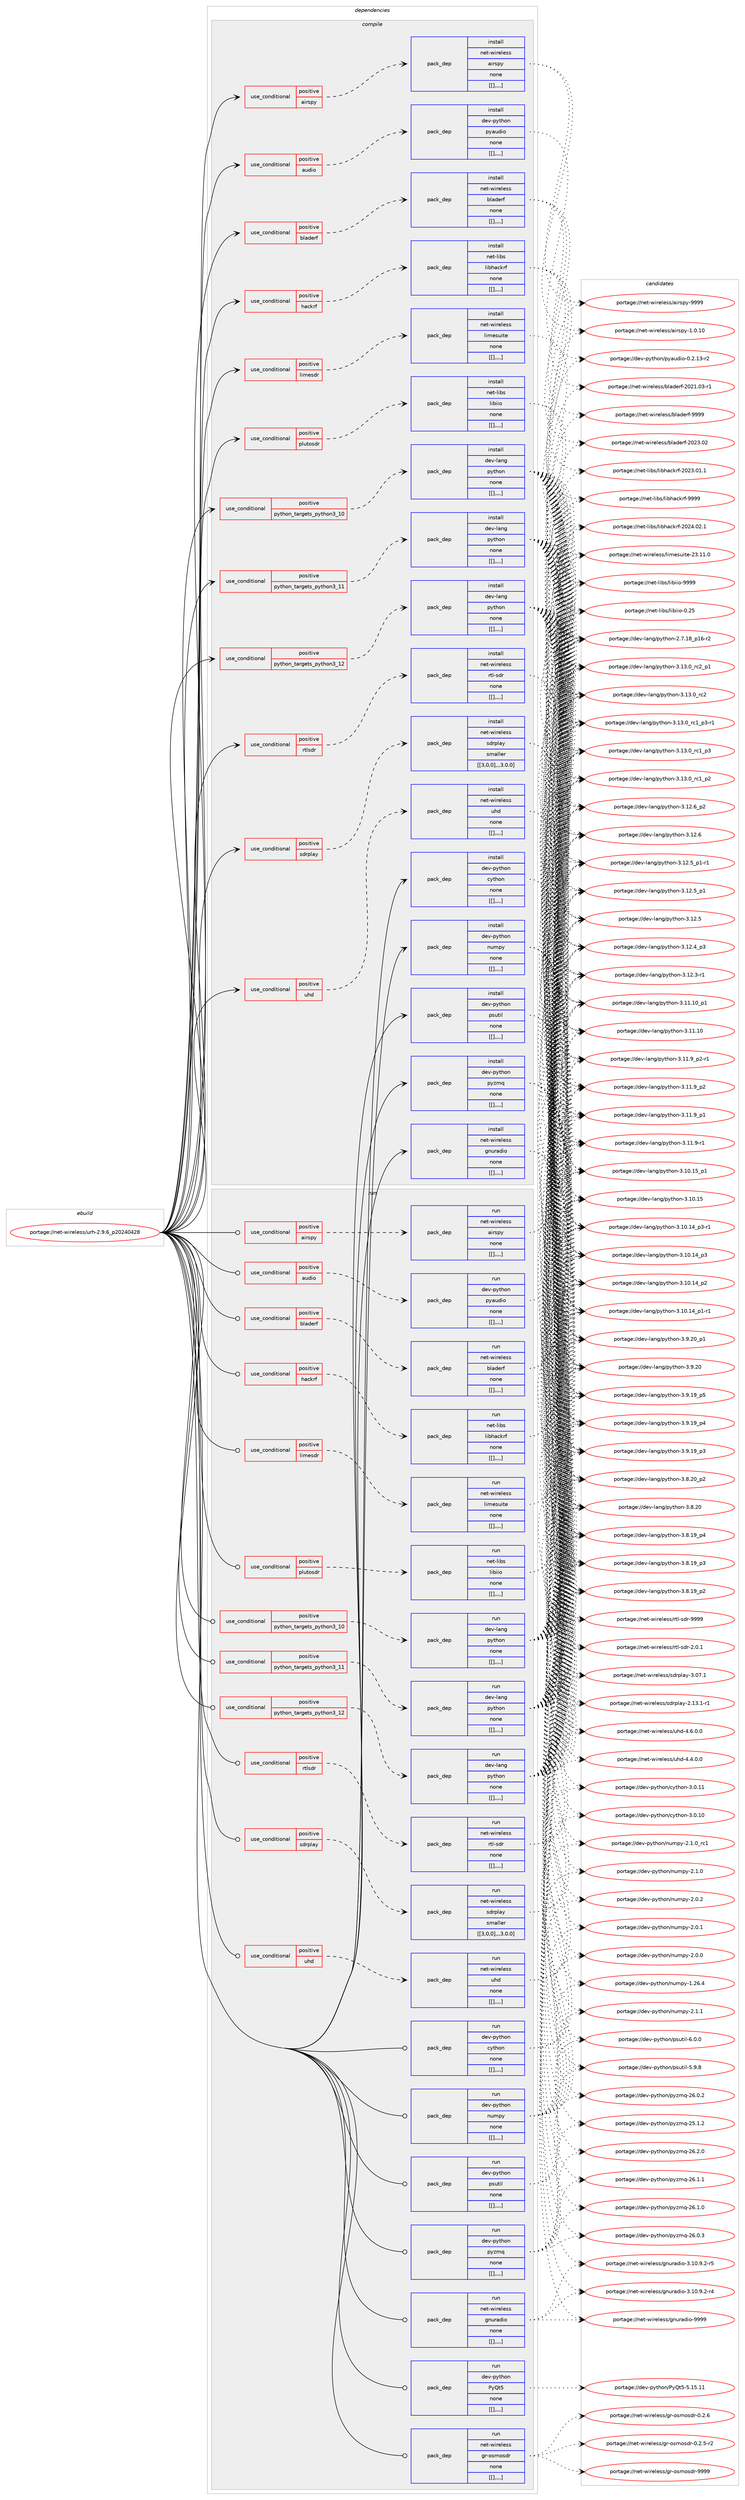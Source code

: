 digraph prolog {

# *************
# Graph options
# *************

newrank=true;
concentrate=true;
compound=true;
graph [rankdir=LR,fontname=Helvetica,fontsize=10,ranksep=1.5];#, ranksep=2.5, nodesep=0.2];
edge  [arrowhead=vee];
node  [fontname=Helvetica,fontsize=10];

# **********
# The ebuild
# **********

subgraph cluster_leftcol {
color=gray;
label=<<i>ebuild</i>>;
id [label="portage://net-wireless/urh-2.9.6_p20240428", color=red, width=4, href="../net-wireless/urh-2.9.6_p20240428.svg"];
}

# ****************
# The dependencies
# ****************

subgraph cluster_midcol {
color=gray;
label=<<i>dependencies</i>>;
subgraph cluster_compile {
fillcolor="#eeeeee";
style=filled;
label=<<i>compile</i>>;
subgraph cond107001 {
dependency400307 [label=<<TABLE BORDER="0" CELLBORDER="1" CELLSPACING="0" CELLPADDING="4"><TR><TD ROWSPAN="3" CELLPADDING="10">use_conditional</TD></TR><TR><TD>positive</TD></TR><TR><TD>airspy</TD></TR></TABLE>>, shape=none, color=red];
subgraph pack290471 {
dependency400308 [label=<<TABLE BORDER="0" CELLBORDER="1" CELLSPACING="0" CELLPADDING="4" WIDTH="220"><TR><TD ROWSPAN="6" CELLPADDING="30">pack_dep</TD></TR><TR><TD WIDTH="110">install</TD></TR><TR><TD>net-wireless</TD></TR><TR><TD>airspy</TD></TR><TR><TD>none</TD></TR><TR><TD>[[],,,,]</TD></TR></TABLE>>, shape=none, color=blue];
}
dependency400307:e -> dependency400308:w [weight=20,style="dashed",arrowhead="vee"];
}
id:e -> dependency400307:w [weight=20,style="solid",arrowhead="vee"];
subgraph cond107002 {
dependency400309 [label=<<TABLE BORDER="0" CELLBORDER="1" CELLSPACING="0" CELLPADDING="4"><TR><TD ROWSPAN="3" CELLPADDING="10">use_conditional</TD></TR><TR><TD>positive</TD></TR><TR><TD>audio</TD></TR></TABLE>>, shape=none, color=red];
subgraph pack290472 {
dependency400310 [label=<<TABLE BORDER="0" CELLBORDER="1" CELLSPACING="0" CELLPADDING="4" WIDTH="220"><TR><TD ROWSPAN="6" CELLPADDING="30">pack_dep</TD></TR><TR><TD WIDTH="110">install</TD></TR><TR><TD>dev-python</TD></TR><TR><TD>pyaudio</TD></TR><TR><TD>none</TD></TR><TR><TD>[[],,,,]</TD></TR></TABLE>>, shape=none, color=blue];
}
dependency400309:e -> dependency400310:w [weight=20,style="dashed",arrowhead="vee"];
}
id:e -> dependency400309:w [weight=20,style="solid",arrowhead="vee"];
subgraph cond107003 {
dependency400311 [label=<<TABLE BORDER="0" CELLBORDER="1" CELLSPACING="0" CELLPADDING="4"><TR><TD ROWSPAN="3" CELLPADDING="10">use_conditional</TD></TR><TR><TD>positive</TD></TR><TR><TD>bladerf</TD></TR></TABLE>>, shape=none, color=red];
subgraph pack290473 {
dependency400312 [label=<<TABLE BORDER="0" CELLBORDER="1" CELLSPACING="0" CELLPADDING="4" WIDTH="220"><TR><TD ROWSPAN="6" CELLPADDING="30">pack_dep</TD></TR><TR><TD WIDTH="110">install</TD></TR><TR><TD>net-wireless</TD></TR><TR><TD>bladerf</TD></TR><TR><TD>none</TD></TR><TR><TD>[[],,,,]</TD></TR></TABLE>>, shape=none, color=blue];
}
dependency400311:e -> dependency400312:w [weight=20,style="dashed",arrowhead="vee"];
}
id:e -> dependency400311:w [weight=20,style="solid",arrowhead="vee"];
subgraph cond107004 {
dependency400313 [label=<<TABLE BORDER="0" CELLBORDER="1" CELLSPACING="0" CELLPADDING="4"><TR><TD ROWSPAN="3" CELLPADDING="10">use_conditional</TD></TR><TR><TD>positive</TD></TR><TR><TD>hackrf</TD></TR></TABLE>>, shape=none, color=red];
subgraph pack290474 {
dependency400314 [label=<<TABLE BORDER="0" CELLBORDER="1" CELLSPACING="0" CELLPADDING="4" WIDTH="220"><TR><TD ROWSPAN="6" CELLPADDING="30">pack_dep</TD></TR><TR><TD WIDTH="110">install</TD></TR><TR><TD>net-libs</TD></TR><TR><TD>libhackrf</TD></TR><TR><TD>none</TD></TR><TR><TD>[[],,,,]</TD></TR></TABLE>>, shape=none, color=blue];
}
dependency400313:e -> dependency400314:w [weight=20,style="dashed",arrowhead="vee"];
}
id:e -> dependency400313:w [weight=20,style="solid",arrowhead="vee"];
subgraph cond107005 {
dependency400315 [label=<<TABLE BORDER="0" CELLBORDER="1" CELLSPACING="0" CELLPADDING="4"><TR><TD ROWSPAN="3" CELLPADDING="10">use_conditional</TD></TR><TR><TD>positive</TD></TR><TR><TD>limesdr</TD></TR></TABLE>>, shape=none, color=red];
subgraph pack290475 {
dependency400316 [label=<<TABLE BORDER="0" CELLBORDER="1" CELLSPACING="0" CELLPADDING="4" WIDTH="220"><TR><TD ROWSPAN="6" CELLPADDING="30">pack_dep</TD></TR><TR><TD WIDTH="110">install</TD></TR><TR><TD>net-wireless</TD></TR><TR><TD>limesuite</TD></TR><TR><TD>none</TD></TR><TR><TD>[[],,,,]</TD></TR></TABLE>>, shape=none, color=blue];
}
dependency400315:e -> dependency400316:w [weight=20,style="dashed",arrowhead="vee"];
}
id:e -> dependency400315:w [weight=20,style="solid",arrowhead="vee"];
subgraph cond107006 {
dependency400317 [label=<<TABLE BORDER="0" CELLBORDER="1" CELLSPACING="0" CELLPADDING="4"><TR><TD ROWSPAN="3" CELLPADDING="10">use_conditional</TD></TR><TR><TD>positive</TD></TR><TR><TD>plutosdr</TD></TR></TABLE>>, shape=none, color=red];
subgraph pack290476 {
dependency400318 [label=<<TABLE BORDER="0" CELLBORDER="1" CELLSPACING="0" CELLPADDING="4" WIDTH="220"><TR><TD ROWSPAN="6" CELLPADDING="30">pack_dep</TD></TR><TR><TD WIDTH="110">install</TD></TR><TR><TD>net-libs</TD></TR><TR><TD>libiio</TD></TR><TR><TD>none</TD></TR><TR><TD>[[],,,,]</TD></TR></TABLE>>, shape=none, color=blue];
}
dependency400317:e -> dependency400318:w [weight=20,style="dashed",arrowhead="vee"];
}
id:e -> dependency400317:w [weight=20,style="solid",arrowhead="vee"];
subgraph cond107007 {
dependency400319 [label=<<TABLE BORDER="0" CELLBORDER="1" CELLSPACING="0" CELLPADDING="4"><TR><TD ROWSPAN="3" CELLPADDING="10">use_conditional</TD></TR><TR><TD>positive</TD></TR><TR><TD>python_targets_python3_10</TD></TR></TABLE>>, shape=none, color=red];
subgraph pack290477 {
dependency400320 [label=<<TABLE BORDER="0" CELLBORDER="1" CELLSPACING="0" CELLPADDING="4" WIDTH="220"><TR><TD ROWSPAN="6" CELLPADDING="30">pack_dep</TD></TR><TR><TD WIDTH="110">install</TD></TR><TR><TD>dev-lang</TD></TR><TR><TD>python</TD></TR><TR><TD>none</TD></TR><TR><TD>[[],,,,]</TD></TR></TABLE>>, shape=none, color=blue];
}
dependency400319:e -> dependency400320:w [weight=20,style="dashed",arrowhead="vee"];
}
id:e -> dependency400319:w [weight=20,style="solid",arrowhead="vee"];
subgraph cond107008 {
dependency400321 [label=<<TABLE BORDER="0" CELLBORDER="1" CELLSPACING="0" CELLPADDING="4"><TR><TD ROWSPAN="3" CELLPADDING="10">use_conditional</TD></TR><TR><TD>positive</TD></TR><TR><TD>python_targets_python3_11</TD></TR></TABLE>>, shape=none, color=red];
subgraph pack290478 {
dependency400322 [label=<<TABLE BORDER="0" CELLBORDER="1" CELLSPACING="0" CELLPADDING="4" WIDTH="220"><TR><TD ROWSPAN="6" CELLPADDING="30">pack_dep</TD></TR><TR><TD WIDTH="110">install</TD></TR><TR><TD>dev-lang</TD></TR><TR><TD>python</TD></TR><TR><TD>none</TD></TR><TR><TD>[[],,,,]</TD></TR></TABLE>>, shape=none, color=blue];
}
dependency400321:e -> dependency400322:w [weight=20,style="dashed",arrowhead="vee"];
}
id:e -> dependency400321:w [weight=20,style="solid",arrowhead="vee"];
subgraph cond107009 {
dependency400323 [label=<<TABLE BORDER="0" CELLBORDER="1" CELLSPACING="0" CELLPADDING="4"><TR><TD ROWSPAN="3" CELLPADDING="10">use_conditional</TD></TR><TR><TD>positive</TD></TR><TR><TD>python_targets_python3_12</TD></TR></TABLE>>, shape=none, color=red];
subgraph pack290479 {
dependency400324 [label=<<TABLE BORDER="0" CELLBORDER="1" CELLSPACING="0" CELLPADDING="4" WIDTH="220"><TR><TD ROWSPAN="6" CELLPADDING="30">pack_dep</TD></TR><TR><TD WIDTH="110">install</TD></TR><TR><TD>dev-lang</TD></TR><TR><TD>python</TD></TR><TR><TD>none</TD></TR><TR><TD>[[],,,,]</TD></TR></TABLE>>, shape=none, color=blue];
}
dependency400323:e -> dependency400324:w [weight=20,style="dashed",arrowhead="vee"];
}
id:e -> dependency400323:w [weight=20,style="solid",arrowhead="vee"];
subgraph cond107010 {
dependency400325 [label=<<TABLE BORDER="0" CELLBORDER="1" CELLSPACING="0" CELLPADDING="4"><TR><TD ROWSPAN="3" CELLPADDING="10">use_conditional</TD></TR><TR><TD>positive</TD></TR><TR><TD>rtlsdr</TD></TR></TABLE>>, shape=none, color=red];
subgraph pack290480 {
dependency400326 [label=<<TABLE BORDER="0" CELLBORDER="1" CELLSPACING="0" CELLPADDING="4" WIDTH="220"><TR><TD ROWSPAN="6" CELLPADDING="30">pack_dep</TD></TR><TR><TD WIDTH="110">install</TD></TR><TR><TD>net-wireless</TD></TR><TR><TD>rtl-sdr</TD></TR><TR><TD>none</TD></TR><TR><TD>[[],,,,]</TD></TR></TABLE>>, shape=none, color=blue];
}
dependency400325:e -> dependency400326:w [weight=20,style="dashed",arrowhead="vee"];
}
id:e -> dependency400325:w [weight=20,style="solid",arrowhead="vee"];
subgraph cond107011 {
dependency400327 [label=<<TABLE BORDER="0" CELLBORDER="1" CELLSPACING="0" CELLPADDING="4"><TR><TD ROWSPAN="3" CELLPADDING="10">use_conditional</TD></TR><TR><TD>positive</TD></TR><TR><TD>sdrplay</TD></TR></TABLE>>, shape=none, color=red];
subgraph pack290481 {
dependency400328 [label=<<TABLE BORDER="0" CELLBORDER="1" CELLSPACING="0" CELLPADDING="4" WIDTH="220"><TR><TD ROWSPAN="6" CELLPADDING="30">pack_dep</TD></TR><TR><TD WIDTH="110">install</TD></TR><TR><TD>net-wireless</TD></TR><TR><TD>sdrplay</TD></TR><TR><TD>smaller</TD></TR><TR><TD>[[3,0,0],,,3.0.0]</TD></TR></TABLE>>, shape=none, color=blue];
}
dependency400327:e -> dependency400328:w [weight=20,style="dashed",arrowhead="vee"];
}
id:e -> dependency400327:w [weight=20,style="solid",arrowhead="vee"];
subgraph cond107012 {
dependency400329 [label=<<TABLE BORDER="0" CELLBORDER="1" CELLSPACING="0" CELLPADDING="4"><TR><TD ROWSPAN="3" CELLPADDING="10">use_conditional</TD></TR><TR><TD>positive</TD></TR><TR><TD>uhd</TD></TR></TABLE>>, shape=none, color=red];
subgraph pack290482 {
dependency400330 [label=<<TABLE BORDER="0" CELLBORDER="1" CELLSPACING="0" CELLPADDING="4" WIDTH="220"><TR><TD ROWSPAN="6" CELLPADDING="30">pack_dep</TD></TR><TR><TD WIDTH="110">install</TD></TR><TR><TD>net-wireless</TD></TR><TR><TD>uhd</TD></TR><TR><TD>none</TD></TR><TR><TD>[[],,,,]</TD></TR></TABLE>>, shape=none, color=blue];
}
dependency400329:e -> dependency400330:w [weight=20,style="dashed",arrowhead="vee"];
}
id:e -> dependency400329:w [weight=20,style="solid",arrowhead="vee"];
subgraph pack290483 {
dependency400331 [label=<<TABLE BORDER="0" CELLBORDER="1" CELLSPACING="0" CELLPADDING="4" WIDTH="220"><TR><TD ROWSPAN="6" CELLPADDING="30">pack_dep</TD></TR><TR><TD WIDTH="110">install</TD></TR><TR><TD>dev-python</TD></TR><TR><TD>cython</TD></TR><TR><TD>none</TD></TR><TR><TD>[[],,,,]</TD></TR></TABLE>>, shape=none, color=blue];
}
id:e -> dependency400331:w [weight=20,style="solid",arrowhead="vee"];
subgraph pack290484 {
dependency400332 [label=<<TABLE BORDER="0" CELLBORDER="1" CELLSPACING="0" CELLPADDING="4" WIDTH="220"><TR><TD ROWSPAN="6" CELLPADDING="30">pack_dep</TD></TR><TR><TD WIDTH="110">install</TD></TR><TR><TD>dev-python</TD></TR><TR><TD>numpy</TD></TR><TR><TD>none</TD></TR><TR><TD>[[],,,,]</TD></TR></TABLE>>, shape=none, color=blue];
}
id:e -> dependency400332:w [weight=20,style="solid",arrowhead="vee"];
subgraph pack290485 {
dependency400333 [label=<<TABLE BORDER="0" CELLBORDER="1" CELLSPACING="0" CELLPADDING="4" WIDTH="220"><TR><TD ROWSPAN="6" CELLPADDING="30">pack_dep</TD></TR><TR><TD WIDTH="110">install</TD></TR><TR><TD>dev-python</TD></TR><TR><TD>psutil</TD></TR><TR><TD>none</TD></TR><TR><TD>[[],,,,]</TD></TR></TABLE>>, shape=none, color=blue];
}
id:e -> dependency400333:w [weight=20,style="solid",arrowhead="vee"];
subgraph pack290486 {
dependency400334 [label=<<TABLE BORDER="0" CELLBORDER="1" CELLSPACING="0" CELLPADDING="4" WIDTH="220"><TR><TD ROWSPAN="6" CELLPADDING="30">pack_dep</TD></TR><TR><TD WIDTH="110">install</TD></TR><TR><TD>dev-python</TD></TR><TR><TD>pyzmq</TD></TR><TR><TD>none</TD></TR><TR><TD>[[],,,,]</TD></TR></TABLE>>, shape=none, color=blue];
}
id:e -> dependency400334:w [weight=20,style="solid",arrowhead="vee"];
subgraph pack290487 {
dependency400335 [label=<<TABLE BORDER="0" CELLBORDER="1" CELLSPACING="0" CELLPADDING="4" WIDTH="220"><TR><TD ROWSPAN="6" CELLPADDING="30">pack_dep</TD></TR><TR><TD WIDTH="110">install</TD></TR><TR><TD>net-wireless</TD></TR><TR><TD>gnuradio</TD></TR><TR><TD>none</TD></TR><TR><TD>[[],,,,]</TD></TR></TABLE>>, shape=none, color=blue];
}
id:e -> dependency400335:w [weight=20,style="solid",arrowhead="vee"];
}
subgraph cluster_compileandrun {
fillcolor="#eeeeee";
style=filled;
label=<<i>compile and run</i>>;
}
subgraph cluster_run {
fillcolor="#eeeeee";
style=filled;
label=<<i>run</i>>;
subgraph cond107013 {
dependency400336 [label=<<TABLE BORDER="0" CELLBORDER="1" CELLSPACING="0" CELLPADDING="4"><TR><TD ROWSPAN="3" CELLPADDING="10">use_conditional</TD></TR><TR><TD>positive</TD></TR><TR><TD>airspy</TD></TR></TABLE>>, shape=none, color=red];
subgraph pack290488 {
dependency400337 [label=<<TABLE BORDER="0" CELLBORDER="1" CELLSPACING="0" CELLPADDING="4" WIDTH="220"><TR><TD ROWSPAN="6" CELLPADDING="30">pack_dep</TD></TR><TR><TD WIDTH="110">run</TD></TR><TR><TD>net-wireless</TD></TR><TR><TD>airspy</TD></TR><TR><TD>none</TD></TR><TR><TD>[[],,,,]</TD></TR></TABLE>>, shape=none, color=blue];
}
dependency400336:e -> dependency400337:w [weight=20,style="dashed",arrowhead="vee"];
}
id:e -> dependency400336:w [weight=20,style="solid",arrowhead="odot"];
subgraph cond107014 {
dependency400338 [label=<<TABLE BORDER="0" CELLBORDER="1" CELLSPACING="0" CELLPADDING="4"><TR><TD ROWSPAN="3" CELLPADDING="10">use_conditional</TD></TR><TR><TD>positive</TD></TR><TR><TD>audio</TD></TR></TABLE>>, shape=none, color=red];
subgraph pack290489 {
dependency400339 [label=<<TABLE BORDER="0" CELLBORDER="1" CELLSPACING="0" CELLPADDING="4" WIDTH="220"><TR><TD ROWSPAN="6" CELLPADDING="30">pack_dep</TD></TR><TR><TD WIDTH="110">run</TD></TR><TR><TD>dev-python</TD></TR><TR><TD>pyaudio</TD></TR><TR><TD>none</TD></TR><TR><TD>[[],,,,]</TD></TR></TABLE>>, shape=none, color=blue];
}
dependency400338:e -> dependency400339:w [weight=20,style="dashed",arrowhead="vee"];
}
id:e -> dependency400338:w [weight=20,style="solid",arrowhead="odot"];
subgraph cond107015 {
dependency400340 [label=<<TABLE BORDER="0" CELLBORDER="1" CELLSPACING="0" CELLPADDING="4"><TR><TD ROWSPAN="3" CELLPADDING="10">use_conditional</TD></TR><TR><TD>positive</TD></TR><TR><TD>bladerf</TD></TR></TABLE>>, shape=none, color=red];
subgraph pack290490 {
dependency400341 [label=<<TABLE BORDER="0" CELLBORDER="1" CELLSPACING="0" CELLPADDING="4" WIDTH="220"><TR><TD ROWSPAN="6" CELLPADDING="30">pack_dep</TD></TR><TR><TD WIDTH="110">run</TD></TR><TR><TD>net-wireless</TD></TR><TR><TD>bladerf</TD></TR><TR><TD>none</TD></TR><TR><TD>[[],,,,]</TD></TR></TABLE>>, shape=none, color=blue];
}
dependency400340:e -> dependency400341:w [weight=20,style="dashed",arrowhead="vee"];
}
id:e -> dependency400340:w [weight=20,style="solid",arrowhead="odot"];
subgraph cond107016 {
dependency400342 [label=<<TABLE BORDER="0" CELLBORDER="1" CELLSPACING="0" CELLPADDING="4"><TR><TD ROWSPAN="3" CELLPADDING="10">use_conditional</TD></TR><TR><TD>positive</TD></TR><TR><TD>hackrf</TD></TR></TABLE>>, shape=none, color=red];
subgraph pack290491 {
dependency400343 [label=<<TABLE BORDER="0" CELLBORDER="1" CELLSPACING="0" CELLPADDING="4" WIDTH="220"><TR><TD ROWSPAN="6" CELLPADDING="30">pack_dep</TD></TR><TR><TD WIDTH="110">run</TD></TR><TR><TD>net-libs</TD></TR><TR><TD>libhackrf</TD></TR><TR><TD>none</TD></TR><TR><TD>[[],,,,]</TD></TR></TABLE>>, shape=none, color=blue];
}
dependency400342:e -> dependency400343:w [weight=20,style="dashed",arrowhead="vee"];
}
id:e -> dependency400342:w [weight=20,style="solid",arrowhead="odot"];
subgraph cond107017 {
dependency400344 [label=<<TABLE BORDER="0" CELLBORDER="1" CELLSPACING="0" CELLPADDING="4"><TR><TD ROWSPAN="3" CELLPADDING="10">use_conditional</TD></TR><TR><TD>positive</TD></TR><TR><TD>limesdr</TD></TR></TABLE>>, shape=none, color=red];
subgraph pack290492 {
dependency400345 [label=<<TABLE BORDER="0" CELLBORDER="1" CELLSPACING="0" CELLPADDING="4" WIDTH="220"><TR><TD ROWSPAN="6" CELLPADDING="30">pack_dep</TD></TR><TR><TD WIDTH="110">run</TD></TR><TR><TD>net-wireless</TD></TR><TR><TD>limesuite</TD></TR><TR><TD>none</TD></TR><TR><TD>[[],,,,]</TD></TR></TABLE>>, shape=none, color=blue];
}
dependency400344:e -> dependency400345:w [weight=20,style="dashed",arrowhead="vee"];
}
id:e -> dependency400344:w [weight=20,style="solid",arrowhead="odot"];
subgraph cond107018 {
dependency400346 [label=<<TABLE BORDER="0" CELLBORDER="1" CELLSPACING="0" CELLPADDING="4"><TR><TD ROWSPAN="3" CELLPADDING="10">use_conditional</TD></TR><TR><TD>positive</TD></TR><TR><TD>plutosdr</TD></TR></TABLE>>, shape=none, color=red];
subgraph pack290493 {
dependency400347 [label=<<TABLE BORDER="0" CELLBORDER="1" CELLSPACING="0" CELLPADDING="4" WIDTH="220"><TR><TD ROWSPAN="6" CELLPADDING="30">pack_dep</TD></TR><TR><TD WIDTH="110">run</TD></TR><TR><TD>net-libs</TD></TR><TR><TD>libiio</TD></TR><TR><TD>none</TD></TR><TR><TD>[[],,,,]</TD></TR></TABLE>>, shape=none, color=blue];
}
dependency400346:e -> dependency400347:w [weight=20,style="dashed",arrowhead="vee"];
}
id:e -> dependency400346:w [weight=20,style="solid",arrowhead="odot"];
subgraph cond107019 {
dependency400348 [label=<<TABLE BORDER="0" CELLBORDER="1" CELLSPACING="0" CELLPADDING="4"><TR><TD ROWSPAN="3" CELLPADDING="10">use_conditional</TD></TR><TR><TD>positive</TD></TR><TR><TD>python_targets_python3_10</TD></TR></TABLE>>, shape=none, color=red];
subgraph pack290494 {
dependency400349 [label=<<TABLE BORDER="0" CELLBORDER="1" CELLSPACING="0" CELLPADDING="4" WIDTH="220"><TR><TD ROWSPAN="6" CELLPADDING="30">pack_dep</TD></TR><TR><TD WIDTH="110">run</TD></TR><TR><TD>dev-lang</TD></TR><TR><TD>python</TD></TR><TR><TD>none</TD></TR><TR><TD>[[],,,,]</TD></TR></TABLE>>, shape=none, color=blue];
}
dependency400348:e -> dependency400349:w [weight=20,style="dashed",arrowhead="vee"];
}
id:e -> dependency400348:w [weight=20,style="solid",arrowhead="odot"];
subgraph cond107020 {
dependency400350 [label=<<TABLE BORDER="0" CELLBORDER="1" CELLSPACING="0" CELLPADDING="4"><TR><TD ROWSPAN="3" CELLPADDING="10">use_conditional</TD></TR><TR><TD>positive</TD></TR><TR><TD>python_targets_python3_11</TD></TR></TABLE>>, shape=none, color=red];
subgraph pack290495 {
dependency400351 [label=<<TABLE BORDER="0" CELLBORDER="1" CELLSPACING="0" CELLPADDING="4" WIDTH="220"><TR><TD ROWSPAN="6" CELLPADDING="30">pack_dep</TD></TR><TR><TD WIDTH="110">run</TD></TR><TR><TD>dev-lang</TD></TR><TR><TD>python</TD></TR><TR><TD>none</TD></TR><TR><TD>[[],,,,]</TD></TR></TABLE>>, shape=none, color=blue];
}
dependency400350:e -> dependency400351:w [weight=20,style="dashed",arrowhead="vee"];
}
id:e -> dependency400350:w [weight=20,style="solid",arrowhead="odot"];
subgraph cond107021 {
dependency400352 [label=<<TABLE BORDER="0" CELLBORDER="1" CELLSPACING="0" CELLPADDING="4"><TR><TD ROWSPAN="3" CELLPADDING="10">use_conditional</TD></TR><TR><TD>positive</TD></TR><TR><TD>python_targets_python3_12</TD></TR></TABLE>>, shape=none, color=red];
subgraph pack290496 {
dependency400353 [label=<<TABLE BORDER="0" CELLBORDER="1" CELLSPACING="0" CELLPADDING="4" WIDTH="220"><TR><TD ROWSPAN="6" CELLPADDING="30">pack_dep</TD></TR><TR><TD WIDTH="110">run</TD></TR><TR><TD>dev-lang</TD></TR><TR><TD>python</TD></TR><TR><TD>none</TD></TR><TR><TD>[[],,,,]</TD></TR></TABLE>>, shape=none, color=blue];
}
dependency400352:e -> dependency400353:w [weight=20,style="dashed",arrowhead="vee"];
}
id:e -> dependency400352:w [weight=20,style="solid",arrowhead="odot"];
subgraph cond107022 {
dependency400354 [label=<<TABLE BORDER="0" CELLBORDER="1" CELLSPACING="0" CELLPADDING="4"><TR><TD ROWSPAN="3" CELLPADDING="10">use_conditional</TD></TR><TR><TD>positive</TD></TR><TR><TD>rtlsdr</TD></TR></TABLE>>, shape=none, color=red];
subgraph pack290497 {
dependency400355 [label=<<TABLE BORDER="0" CELLBORDER="1" CELLSPACING="0" CELLPADDING="4" WIDTH="220"><TR><TD ROWSPAN="6" CELLPADDING="30">pack_dep</TD></TR><TR><TD WIDTH="110">run</TD></TR><TR><TD>net-wireless</TD></TR><TR><TD>rtl-sdr</TD></TR><TR><TD>none</TD></TR><TR><TD>[[],,,,]</TD></TR></TABLE>>, shape=none, color=blue];
}
dependency400354:e -> dependency400355:w [weight=20,style="dashed",arrowhead="vee"];
}
id:e -> dependency400354:w [weight=20,style="solid",arrowhead="odot"];
subgraph cond107023 {
dependency400356 [label=<<TABLE BORDER="0" CELLBORDER="1" CELLSPACING="0" CELLPADDING="4"><TR><TD ROWSPAN="3" CELLPADDING="10">use_conditional</TD></TR><TR><TD>positive</TD></TR><TR><TD>sdrplay</TD></TR></TABLE>>, shape=none, color=red];
subgraph pack290498 {
dependency400357 [label=<<TABLE BORDER="0" CELLBORDER="1" CELLSPACING="0" CELLPADDING="4" WIDTH="220"><TR><TD ROWSPAN="6" CELLPADDING="30">pack_dep</TD></TR><TR><TD WIDTH="110">run</TD></TR><TR><TD>net-wireless</TD></TR><TR><TD>sdrplay</TD></TR><TR><TD>smaller</TD></TR><TR><TD>[[3,0,0],,,3.0.0]</TD></TR></TABLE>>, shape=none, color=blue];
}
dependency400356:e -> dependency400357:w [weight=20,style="dashed",arrowhead="vee"];
}
id:e -> dependency400356:w [weight=20,style="solid",arrowhead="odot"];
subgraph cond107024 {
dependency400358 [label=<<TABLE BORDER="0" CELLBORDER="1" CELLSPACING="0" CELLPADDING="4"><TR><TD ROWSPAN="3" CELLPADDING="10">use_conditional</TD></TR><TR><TD>positive</TD></TR><TR><TD>uhd</TD></TR></TABLE>>, shape=none, color=red];
subgraph pack290499 {
dependency400359 [label=<<TABLE BORDER="0" CELLBORDER="1" CELLSPACING="0" CELLPADDING="4" WIDTH="220"><TR><TD ROWSPAN="6" CELLPADDING="30">pack_dep</TD></TR><TR><TD WIDTH="110">run</TD></TR><TR><TD>net-wireless</TD></TR><TR><TD>uhd</TD></TR><TR><TD>none</TD></TR><TR><TD>[[],,,,]</TD></TR></TABLE>>, shape=none, color=blue];
}
dependency400358:e -> dependency400359:w [weight=20,style="dashed",arrowhead="vee"];
}
id:e -> dependency400358:w [weight=20,style="solid",arrowhead="odot"];
subgraph pack290500 {
dependency400360 [label=<<TABLE BORDER="0" CELLBORDER="1" CELLSPACING="0" CELLPADDING="4" WIDTH="220"><TR><TD ROWSPAN="6" CELLPADDING="30">pack_dep</TD></TR><TR><TD WIDTH="110">run</TD></TR><TR><TD>dev-python</TD></TR><TR><TD>PyQt5</TD></TR><TR><TD>none</TD></TR><TR><TD>[[],,,,]</TD></TR></TABLE>>, shape=none, color=blue];
}
id:e -> dependency400360:w [weight=20,style="solid",arrowhead="odot"];
subgraph pack290501 {
dependency400361 [label=<<TABLE BORDER="0" CELLBORDER="1" CELLSPACING="0" CELLPADDING="4" WIDTH="220"><TR><TD ROWSPAN="6" CELLPADDING="30">pack_dep</TD></TR><TR><TD WIDTH="110">run</TD></TR><TR><TD>dev-python</TD></TR><TR><TD>cython</TD></TR><TR><TD>none</TD></TR><TR><TD>[[],,,,]</TD></TR></TABLE>>, shape=none, color=blue];
}
id:e -> dependency400361:w [weight=20,style="solid",arrowhead="odot"];
subgraph pack290502 {
dependency400362 [label=<<TABLE BORDER="0" CELLBORDER="1" CELLSPACING="0" CELLPADDING="4" WIDTH="220"><TR><TD ROWSPAN="6" CELLPADDING="30">pack_dep</TD></TR><TR><TD WIDTH="110">run</TD></TR><TR><TD>dev-python</TD></TR><TR><TD>numpy</TD></TR><TR><TD>none</TD></TR><TR><TD>[[],,,,]</TD></TR></TABLE>>, shape=none, color=blue];
}
id:e -> dependency400362:w [weight=20,style="solid",arrowhead="odot"];
subgraph pack290503 {
dependency400363 [label=<<TABLE BORDER="0" CELLBORDER="1" CELLSPACING="0" CELLPADDING="4" WIDTH="220"><TR><TD ROWSPAN="6" CELLPADDING="30">pack_dep</TD></TR><TR><TD WIDTH="110">run</TD></TR><TR><TD>dev-python</TD></TR><TR><TD>psutil</TD></TR><TR><TD>none</TD></TR><TR><TD>[[],,,,]</TD></TR></TABLE>>, shape=none, color=blue];
}
id:e -> dependency400363:w [weight=20,style="solid",arrowhead="odot"];
subgraph pack290504 {
dependency400364 [label=<<TABLE BORDER="0" CELLBORDER="1" CELLSPACING="0" CELLPADDING="4" WIDTH="220"><TR><TD ROWSPAN="6" CELLPADDING="30">pack_dep</TD></TR><TR><TD WIDTH="110">run</TD></TR><TR><TD>dev-python</TD></TR><TR><TD>pyzmq</TD></TR><TR><TD>none</TD></TR><TR><TD>[[],,,,]</TD></TR></TABLE>>, shape=none, color=blue];
}
id:e -> dependency400364:w [weight=20,style="solid",arrowhead="odot"];
subgraph pack290505 {
dependency400365 [label=<<TABLE BORDER="0" CELLBORDER="1" CELLSPACING="0" CELLPADDING="4" WIDTH="220"><TR><TD ROWSPAN="6" CELLPADDING="30">pack_dep</TD></TR><TR><TD WIDTH="110">run</TD></TR><TR><TD>net-wireless</TD></TR><TR><TD>gnuradio</TD></TR><TR><TD>none</TD></TR><TR><TD>[[],,,,]</TD></TR></TABLE>>, shape=none, color=blue];
}
id:e -> dependency400365:w [weight=20,style="solid",arrowhead="odot"];
subgraph pack290506 {
dependency400366 [label=<<TABLE BORDER="0" CELLBORDER="1" CELLSPACING="0" CELLPADDING="4" WIDTH="220"><TR><TD ROWSPAN="6" CELLPADDING="30">pack_dep</TD></TR><TR><TD WIDTH="110">run</TD></TR><TR><TD>net-wireless</TD></TR><TR><TD>gr-osmosdr</TD></TR><TR><TD>none</TD></TR><TR><TD>[[],,,,]</TD></TR></TABLE>>, shape=none, color=blue];
}
id:e -> dependency400366:w [weight=20,style="solid",arrowhead="odot"];
}
}

# **************
# The candidates
# **************

subgraph cluster_choices {
rank=same;
color=gray;
label=<<i>candidates</i>>;

subgraph choice290471 {
color=black;
nodesep=1;
choice1101011164511910511410110810111511547971051141151121214557575757 [label="portage://net-wireless/airspy-9999", color=red, width=4,href="../net-wireless/airspy-9999.svg"];
choice11010111645119105114101108101115115479710511411511212145494648464948 [label="portage://net-wireless/airspy-1.0.10", color=red, width=4,href="../net-wireless/airspy-1.0.10.svg"];
dependency400308:e -> choice1101011164511910511410110810111511547971051141151121214557575757:w [style=dotted,weight="100"];
dependency400308:e -> choice11010111645119105114101108101115115479710511411511212145494648464948:w [style=dotted,weight="100"];
}
subgraph choice290472 {
color=black;
nodesep=1;
choice100101118451121211161041111104711212197117100105111454846504649514511450 [label="portage://dev-python/pyaudio-0.2.13-r2", color=red, width=4,href="../dev-python/pyaudio-0.2.13-r2.svg"];
dependency400310:e -> choice100101118451121211161041111104711212197117100105111454846504649514511450:w [style=dotted,weight="100"];
}
subgraph choice290473 {
color=black;
nodesep=1;
choice110101116451191051141011081011151154798108971001011141024557575757 [label="portage://net-wireless/bladerf-9999", color=red, width=4,href="../net-wireless/bladerf-9999.svg"];
choice110101116451191051141011081011151154798108971001011141024550485051464850 [label="portage://net-wireless/bladerf-2023.02", color=red, width=4,href="../net-wireless/bladerf-2023.02.svg"];
choice1101011164511910511410110810111511547981089710010111410245504850494648514511449 [label="portage://net-wireless/bladerf-2021.03-r1", color=red, width=4,href="../net-wireless/bladerf-2021.03-r1.svg"];
dependency400312:e -> choice110101116451191051141011081011151154798108971001011141024557575757:w [style=dotted,weight="100"];
dependency400312:e -> choice110101116451191051141011081011151154798108971001011141024550485051464850:w [style=dotted,weight="100"];
dependency400312:e -> choice1101011164511910511410110810111511547981089710010111410245504850494648514511449:w [style=dotted,weight="100"];
}
subgraph choice290474 {
color=black;
nodesep=1;
choice1101011164510810598115471081059810497991071141024557575757 [label="portage://net-libs/libhackrf-9999", color=red, width=4,href="../net-libs/libhackrf-9999.svg"];
choice11010111645108105981154710810598104979910711410245504850524648504649 [label="portage://net-libs/libhackrf-2024.02.1", color=red, width=4,href="../net-libs/libhackrf-2024.02.1.svg"];
choice11010111645108105981154710810598104979910711410245504850514648494649 [label="portage://net-libs/libhackrf-2023.01.1", color=red, width=4,href="../net-libs/libhackrf-2023.01.1.svg"];
dependency400314:e -> choice1101011164510810598115471081059810497991071141024557575757:w [style=dotted,weight="100"];
dependency400314:e -> choice11010111645108105981154710810598104979910711410245504850524648504649:w [style=dotted,weight="100"];
dependency400314:e -> choice11010111645108105981154710810598104979910711410245504850514648494649:w [style=dotted,weight="100"];
}
subgraph choice290475 {
color=black;
nodesep=1;
choice11010111645119105114101108101115115471081051091011151171051161014550514649494648 [label="portage://net-wireless/limesuite-23.11.0", color=red, width=4,href="../net-wireless/limesuite-23.11.0.svg"];
dependency400316:e -> choice11010111645119105114101108101115115471081051091011151171051161014550514649494648:w [style=dotted,weight="100"];
}
subgraph choice290476 {
color=black;
nodesep=1;
choice110101116451081059811547108105981051051114557575757 [label="portage://net-libs/libiio-9999", color=red, width=4,href="../net-libs/libiio-9999.svg"];
choice110101116451081059811547108105981051051114548465053 [label="portage://net-libs/libiio-0.25", color=red, width=4,href="../net-libs/libiio-0.25.svg"];
dependency400318:e -> choice110101116451081059811547108105981051051114557575757:w [style=dotted,weight="100"];
dependency400318:e -> choice110101116451081059811547108105981051051114548465053:w [style=dotted,weight="100"];
}
subgraph choice290477 {
color=black;
nodesep=1;
choice100101118451089711010347112121116104111110455146495146489511499509511249 [label="portage://dev-lang/python-3.13.0_rc2_p1", color=red, width=4,href="../dev-lang/python-3.13.0_rc2_p1.svg"];
choice10010111845108971101034711212111610411111045514649514648951149950 [label="portage://dev-lang/python-3.13.0_rc2", color=red, width=4,href="../dev-lang/python-3.13.0_rc2.svg"];
choice1001011184510897110103471121211161041111104551464951464895114994995112514511449 [label="portage://dev-lang/python-3.13.0_rc1_p3-r1", color=red, width=4,href="../dev-lang/python-3.13.0_rc1_p3-r1.svg"];
choice100101118451089711010347112121116104111110455146495146489511499499511251 [label="portage://dev-lang/python-3.13.0_rc1_p3", color=red, width=4,href="../dev-lang/python-3.13.0_rc1_p3.svg"];
choice100101118451089711010347112121116104111110455146495146489511499499511250 [label="portage://dev-lang/python-3.13.0_rc1_p2", color=red, width=4,href="../dev-lang/python-3.13.0_rc1_p2.svg"];
choice100101118451089711010347112121116104111110455146495046549511250 [label="portage://dev-lang/python-3.12.6_p2", color=red, width=4,href="../dev-lang/python-3.12.6_p2.svg"];
choice10010111845108971101034711212111610411111045514649504654 [label="portage://dev-lang/python-3.12.6", color=red, width=4,href="../dev-lang/python-3.12.6.svg"];
choice1001011184510897110103471121211161041111104551464950465395112494511449 [label="portage://dev-lang/python-3.12.5_p1-r1", color=red, width=4,href="../dev-lang/python-3.12.5_p1-r1.svg"];
choice100101118451089711010347112121116104111110455146495046539511249 [label="portage://dev-lang/python-3.12.5_p1", color=red, width=4,href="../dev-lang/python-3.12.5_p1.svg"];
choice10010111845108971101034711212111610411111045514649504653 [label="portage://dev-lang/python-3.12.5", color=red, width=4,href="../dev-lang/python-3.12.5.svg"];
choice100101118451089711010347112121116104111110455146495046529511251 [label="portage://dev-lang/python-3.12.4_p3", color=red, width=4,href="../dev-lang/python-3.12.4_p3.svg"];
choice100101118451089711010347112121116104111110455146495046514511449 [label="portage://dev-lang/python-3.12.3-r1", color=red, width=4,href="../dev-lang/python-3.12.3-r1.svg"];
choice10010111845108971101034711212111610411111045514649494649489511249 [label="portage://dev-lang/python-3.11.10_p1", color=red, width=4,href="../dev-lang/python-3.11.10_p1.svg"];
choice1001011184510897110103471121211161041111104551464949464948 [label="portage://dev-lang/python-3.11.10", color=red, width=4,href="../dev-lang/python-3.11.10.svg"];
choice1001011184510897110103471121211161041111104551464949465795112504511449 [label="portage://dev-lang/python-3.11.9_p2-r1", color=red, width=4,href="../dev-lang/python-3.11.9_p2-r1.svg"];
choice100101118451089711010347112121116104111110455146494946579511250 [label="portage://dev-lang/python-3.11.9_p2", color=red, width=4,href="../dev-lang/python-3.11.9_p2.svg"];
choice100101118451089711010347112121116104111110455146494946579511249 [label="portage://dev-lang/python-3.11.9_p1", color=red, width=4,href="../dev-lang/python-3.11.9_p1.svg"];
choice100101118451089711010347112121116104111110455146494946574511449 [label="portage://dev-lang/python-3.11.9-r1", color=red, width=4,href="../dev-lang/python-3.11.9-r1.svg"];
choice10010111845108971101034711212111610411111045514649484649539511249 [label="portage://dev-lang/python-3.10.15_p1", color=red, width=4,href="../dev-lang/python-3.10.15_p1.svg"];
choice1001011184510897110103471121211161041111104551464948464953 [label="portage://dev-lang/python-3.10.15", color=red, width=4,href="../dev-lang/python-3.10.15.svg"];
choice100101118451089711010347112121116104111110455146494846495295112514511449 [label="portage://dev-lang/python-3.10.14_p3-r1", color=red, width=4,href="../dev-lang/python-3.10.14_p3-r1.svg"];
choice10010111845108971101034711212111610411111045514649484649529511251 [label="portage://dev-lang/python-3.10.14_p3", color=red, width=4,href="../dev-lang/python-3.10.14_p3.svg"];
choice10010111845108971101034711212111610411111045514649484649529511250 [label="portage://dev-lang/python-3.10.14_p2", color=red, width=4,href="../dev-lang/python-3.10.14_p2.svg"];
choice100101118451089711010347112121116104111110455146494846495295112494511449 [label="portage://dev-lang/python-3.10.14_p1-r1", color=red, width=4,href="../dev-lang/python-3.10.14_p1-r1.svg"];
choice100101118451089711010347112121116104111110455146574650489511249 [label="portage://dev-lang/python-3.9.20_p1", color=red, width=4,href="../dev-lang/python-3.9.20_p1.svg"];
choice10010111845108971101034711212111610411111045514657465048 [label="portage://dev-lang/python-3.9.20", color=red, width=4,href="../dev-lang/python-3.9.20.svg"];
choice100101118451089711010347112121116104111110455146574649579511253 [label="portage://dev-lang/python-3.9.19_p5", color=red, width=4,href="../dev-lang/python-3.9.19_p5.svg"];
choice100101118451089711010347112121116104111110455146574649579511252 [label="portage://dev-lang/python-3.9.19_p4", color=red, width=4,href="../dev-lang/python-3.9.19_p4.svg"];
choice100101118451089711010347112121116104111110455146574649579511251 [label="portage://dev-lang/python-3.9.19_p3", color=red, width=4,href="../dev-lang/python-3.9.19_p3.svg"];
choice100101118451089711010347112121116104111110455146564650489511250 [label="portage://dev-lang/python-3.8.20_p2", color=red, width=4,href="../dev-lang/python-3.8.20_p2.svg"];
choice10010111845108971101034711212111610411111045514656465048 [label="portage://dev-lang/python-3.8.20", color=red, width=4,href="../dev-lang/python-3.8.20.svg"];
choice100101118451089711010347112121116104111110455146564649579511252 [label="portage://dev-lang/python-3.8.19_p4", color=red, width=4,href="../dev-lang/python-3.8.19_p4.svg"];
choice100101118451089711010347112121116104111110455146564649579511251 [label="portage://dev-lang/python-3.8.19_p3", color=red, width=4,href="../dev-lang/python-3.8.19_p3.svg"];
choice100101118451089711010347112121116104111110455146564649579511250 [label="portage://dev-lang/python-3.8.19_p2", color=red, width=4,href="../dev-lang/python-3.8.19_p2.svg"];
choice100101118451089711010347112121116104111110455046554649569511249544511450 [label="portage://dev-lang/python-2.7.18_p16-r2", color=red, width=4,href="../dev-lang/python-2.7.18_p16-r2.svg"];
dependency400320:e -> choice100101118451089711010347112121116104111110455146495146489511499509511249:w [style=dotted,weight="100"];
dependency400320:e -> choice10010111845108971101034711212111610411111045514649514648951149950:w [style=dotted,weight="100"];
dependency400320:e -> choice1001011184510897110103471121211161041111104551464951464895114994995112514511449:w [style=dotted,weight="100"];
dependency400320:e -> choice100101118451089711010347112121116104111110455146495146489511499499511251:w [style=dotted,weight="100"];
dependency400320:e -> choice100101118451089711010347112121116104111110455146495146489511499499511250:w [style=dotted,weight="100"];
dependency400320:e -> choice100101118451089711010347112121116104111110455146495046549511250:w [style=dotted,weight="100"];
dependency400320:e -> choice10010111845108971101034711212111610411111045514649504654:w [style=dotted,weight="100"];
dependency400320:e -> choice1001011184510897110103471121211161041111104551464950465395112494511449:w [style=dotted,weight="100"];
dependency400320:e -> choice100101118451089711010347112121116104111110455146495046539511249:w [style=dotted,weight="100"];
dependency400320:e -> choice10010111845108971101034711212111610411111045514649504653:w [style=dotted,weight="100"];
dependency400320:e -> choice100101118451089711010347112121116104111110455146495046529511251:w [style=dotted,weight="100"];
dependency400320:e -> choice100101118451089711010347112121116104111110455146495046514511449:w [style=dotted,weight="100"];
dependency400320:e -> choice10010111845108971101034711212111610411111045514649494649489511249:w [style=dotted,weight="100"];
dependency400320:e -> choice1001011184510897110103471121211161041111104551464949464948:w [style=dotted,weight="100"];
dependency400320:e -> choice1001011184510897110103471121211161041111104551464949465795112504511449:w [style=dotted,weight="100"];
dependency400320:e -> choice100101118451089711010347112121116104111110455146494946579511250:w [style=dotted,weight="100"];
dependency400320:e -> choice100101118451089711010347112121116104111110455146494946579511249:w [style=dotted,weight="100"];
dependency400320:e -> choice100101118451089711010347112121116104111110455146494946574511449:w [style=dotted,weight="100"];
dependency400320:e -> choice10010111845108971101034711212111610411111045514649484649539511249:w [style=dotted,weight="100"];
dependency400320:e -> choice1001011184510897110103471121211161041111104551464948464953:w [style=dotted,weight="100"];
dependency400320:e -> choice100101118451089711010347112121116104111110455146494846495295112514511449:w [style=dotted,weight="100"];
dependency400320:e -> choice10010111845108971101034711212111610411111045514649484649529511251:w [style=dotted,weight="100"];
dependency400320:e -> choice10010111845108971101034711212111610411111045514649484649529511250:w [style=dotted,weight="100"];
dependency400320:e -> choice100101118451089711010347112121116104111110455146494846495295112494511449:w [style=dotted,weight="100"];
dependency400320:e -> choice100101118451089711010347112121116104111110455146574650489511249:w [style=dotted,weight="100"];
dependency400320:e -> choice10010111845108971101034711212111610411111045514657465048:w [style=dotted,weight="100"];
dependency400320:e -> choice100101118451089711010347112121116104111110455146574649579511253:w [style=dotted,weight="100"];
dependency400320:e -> choice100101118451089711010347112121116104111110455146574649579511252:w [style=dotted,weight="100"];
dependency400320:e -> choice100101118451089711010347112121116104111110455146574649579511251:w [style=dotted,weight="100"];
dependency400320:e -> choice100101118451089711010347112121116104111110455146564650489511250:w [style=dotted,weight="100"];
dependency400320:e -> choice10010111845108971101034711212111610411111045514656465048:w [style=dotted,weight="100"];
dependency400320:e -> choice100101118451089711010347112121116104111110455146564649579511252:w [style=dotted,weight="100"];
dependency400320:e -> choice100101118451089711010347112121116104111110455146564649579511251:w [style=dotted,weight="100"];
dependency400320:e -> choice100101118451089711010347112121116104111110455146564649579511250:w [style=dotted,weight="100"];
dependency400320:e -> choice100101118451089711010347112121116104111110455046554649569511249544511450:w [style=dotted,weight="100"];
}
subgraph choice290478 {
color=black;
nodesep=1;
choice100101118451089711010347112121116104111110455146495146489511499509511249 [label="portage://dev-lang/python-3.13.0_rc2_p1", color=red, width=4,href="../dev-lang/python-3.13.0_rc2_p1.svg"];
choice10010111845108971101034711212111610411111045514649514648951149950 [label="portage://dev-lang/python-3.13.0_rc2", color=red, width=4,href="../dev-lang/python-3.13.0_rc2.svg"];
choice1001011184510897110103471121211161041111104551464951464895114994995112514511449 [label="portage://dev-lang/python-3.13.0_rc1_p3-r1", color=red, width=4,href="../dev-lang/python-3.13.0_rc1_p3-r1.svg"];
choice100101118451089711010347112121116104111110455146495146489511499499511251 [label="portage://dev-lang/python-3.13.0_rc1_p3", color=red, width=4,href="../dev-lang/python-3.13.0_rc1_p3.svg"];
choice100101118451089711010347112121116104111110455146495146489511499499511250 [label="portage://dev-lang/python-3.13.0_rc1_p2", color=red, width=4,href="../dev-lang/python-3.13.0_rc1_p2.svg"];
choice100101118451089711010347112121116104111110455146495046549511250 [label="portage://dev-lang/python-3.12.6_p2", color=red, width=4,href="../dev-lang/python-3.12.6_p2.svg"];
choice10010111845108971101034711212111610411111045514649504654 [label="portage://dev-lang/python-3.12.6", color=red, width=4,href="../dev-lang/python-3.12.6.svg"];
choice1001011184510897110103471121211161041111104551464950465395112494511449 [label="portage://dev-lang/python-3.12.5_p1-r1", color=red, width=4,href="../dev-lang/python-3.12.5_p1-r1.svg"];
choice100101118451089711010347112121116104111110455146495046539511249 [label="portage://dev-lang/python-3.12.5_p1", color=red, width=4,href="../dev-lang/python-3.12.5_p1.svg"];
choice10010111845108971101034711212111610411111045514649504653 [label="portage://dev-lang/python-3.12.5", color=red, width=4,href="../dev-lang/python-3.12.5.svg"];
choice100101118451089711010347112121116104111110455146495046529511251 [label="portage://dev-lang/python-3.12.4_p3", color=red, width=4,href="../dev-lang/python-3.12.4_p3.svg"];
choice100101118451089711010347112121116104111110455146495046514511449 [label="portage://dev-lang/python-3.12.3-r1", color=red, width=4,href="../dev-lang/python-3.12.3-r1.svg"];
choice10010111845108971101034711212111610411111045514649494649489511249 [label="portage://dev-lang/python-3.11.10_p1", color=red, width=4,href="../dev-lang/python-3.11.10_p1.svg"];
choice1001011184510897110103471121211161041111104551464949464948 [label="portage://dev-lang/python-3.11.10", color=red, width=4,href="../dev-lang/python-3.11.10.svg"];
choice1001011184510897110103471121211161041111104551464949465795112504511449 [label="portage://dev-lang/python-3.11.9_p2-r1", color=red, width=4,href="../dev-lang/python-3.11.9_p2-r1.svg"];
choice100101118451089711010347112121116104111110455146494946579511250 [label="portage://dev-lang/python-3.11.9_p2", color=red, width=4,href="../dev-lang/python-3.11.9_p2.svg"];
choice100101118451089711010347112121116104111110455146494946579511249 [label="portage://dev-lang/python-3.11.9_p1", color=red, width=4,href="../dev-lang/python-3.11.9_p1.svg"];
choice100101118451089711010347112121116104111110455146494946574511449 [label="portage://dev-lang/python-3.11.9-r1", color=red, width=4,href="../dev-lang/python-3.11.9-r1.svg"];
choice10010111845108971101034711212111610411111045514649484649539511249 [label="portage://dev-lang/python-3.10.15_p1", color=red, width=4,href="../dev-lang/python-3.10.15_p1.svg"];
choice1001011184510897110103471121211161041111104551464948464953 [label="portage://dev-lang/python-3.10.15", color=red, width=4,href="../dev-lang/python-3.10.15.svg"];
choice100101118451089711010347112121116104111110455146494846495295112514511449 [label="portage://dev-lang/python-3.10.14_p3-r1", color=red, width=4,href="../dev-lang/python-3.10.14_p3-r1.svg"];
choice10010111845108971101034711212111610411111045514649484649529511251 [label="portage://dev-lang/python-3.10.14_p3", color=red, width=4,href="../dev-lang/python-3.10.14_p3.svg"];
choice10010111845108971101034711212111610411111045514649484649529511250 [label="portage://dev-lang/python-3.10.14_p2", color=red, width=4,href="../dev-lang/python-3.10.14_p2.svg"];
choice100101118451089711010347112121116104111110455146494846495295112494511449 [label="portage://dev-lang/python-3.10.14_p1-r1", color=red, width=4,href="../dev-lang/python-3.10.14_p1-r1.svg"];
choice100101118451089711010347112121116104111110455146574650489511249 [label="portage://dev-lang/python-3.9.20_p1", color=red, width=4,href="../dev-lang/python-3.9.20_p1.svg"];
choice10010111845108971101034711212111610411111045514657465048 [label="portage://dev-lang/python-3.9.20", color=red, width=4,href="../dev-lang/python-3.9.20.svg"];
choice100101118451089711010347112121116104111110455146574649579511253 [label="portage://dev-lang/python-3.9.19_p5", color=red, width=4,href="../dev-lang/python-3.9.19_p5.svg"];
choice100101118451089711010347112121116104111110455146574649579511252 [label="portage://dev-lang/python-3.9.19_p4", color=red, width=4,href="../dev-lang/python-3.9.19_p4.svg"];
choice100101118451089711010347112121116104111110455146574649579511251 [label="portage://dev-lang/python-3.9.19_p3", color=red, width=4,href="../dev-lang/python-3.9.19_p3.svg"];
choice100101118451089711010347112121116104111110455146564650489511250 [label="portage://dev-lang/python-3.8.20_p2", color=red, width=4,href="../dev-lang/python-3.8.20_p2.svg"];
choice10010111845108971101034711212111610411111045514656465048 [label="portage://dev-lang/python-3.8.20", color=red, width=4,href="../dev-lang/python-3.8.20.svg"];
choice100101118451089711010347112121116104111110455146564649579511252 [label="portage://dev-lang/python-3.8.19_p4", color=red, width=4,href="../dev-lang/python-3.8.19_p4.svg"];
choice100101118451089711010347112121116104111110455146564649579511251 [label="portage://dev-lang/python-3.8.19_p3", color=red, width=4,href="../dev-lang/python-3.8.19_p3.svg"];
choice100101118451089711010347112121116104111110455146564649579511250 [label="portage://dev-lang/python-3.8.19_p2", color=red, width=4,href="../dev-lang/python-3.8.19_p2.svg"];
choice100101118451089711010347112121116104111110455046554649569511249544511450 [label="portage://dev-lang/python-2.7.18_p16-r2", color=red, width=4,href="../dev-lang/python-2.7.18_p16-r2.svg"];
dependency400322:e -> choice100101118451089711010347112121116104111110455146495146489511499509511249:w [style=dotted,weight="100"];
dependency400322:e -> choice10010111845108971101034711212111610411111045514649514648951149950:w [style=dotted,weight="100"];
dependency400322:e -> choice1001011184510897110103471121211161041111104551464951464895114994995112514511449:w [style=dotted,weight="100"];
dependency400322:e -> choice100101118451089711010347112121116104111110455146495146489511499499511251:w [style=dotted,weight="100"];
dependency400322:e -> choice100101118451089711010347112121116104111110455146495146489511499499511250:w [style=dotted,weight="100"];
dependency400322:e -> choice100101118451089711010347112121116104111110455146495046549511250:w [style=dotted,weight="100"];
dependency400322:e -> choice10010111845108971101034711212111610411111045514649504654:w [style=dotted,weight="100"];
dependency400322:e -> choice1001011184510897110103471121211161041111104551464950465395112494511449:w [style=dotted,weight="100"];
dependency400322:e -> choice100101118451089711010347112121116104111110455146495046539511249:w [style=dotted,weight="100"];
dependency400322:e -> choice10010111845108971101034711212111610411111045514649504653:w [style=dotted,weight="100"];
dependency400322:e -> choice100101118451089711010347112121116104111110455146495046529511251:w [style=dotted,weight="100"];
dependency400322:e -> choice100101118451089711010347112121116104111110455146495046514511449:w [style=dotted,weight="100"];
dependency400322:e -> choice10010111845108971101034711212111610411111045514649494649489511249:w [style=dotted,weight="100"];
dependency400322:e -> choice1001011184510897110103471121211161041111104551464949464948:w [style=dotted,weight="100"];
dependency400322:e -> choice1001011184510897110103471121211161041111104551464949465795112504511449:w [style=dotted,weight="100"];
dependency400322:e -> choice100101118451089711010347112121116104111110455146494946579511250:w [style=dotted,weight="100"];
dependency400322:e -> choice100101118451089711010347112121116104111110455146494946579511249:w [style=dotted,weight="100"];
dependency400322:e -> choice100101118451089711010347112121116104111110455146494946574511449:w [style=dotted,weight="100"];
dependency400322:e -> choice10010111845108971101034711212111610411111045514649484649539511249:w [style=dotted,weight="100"];
dependency400322:e -> choice1001011184510897110103471121211161041111104551464948464953:w [style=dotted,weight="100"];
dependency400322:e -> choice100101118451089711010347112121116104111110455146494846495295112514511449:w [style=dotted,weight="100"];
dependency400322:e -> choice10010111845108971101034711212111610411111045514649484649529511251:w [style=dotted,weight="100"];
dependency400322:e -> choice10010111845108971101034711212111610411111045514649484649529511250:w [style=dotted,weight="100"];
dependency400322:e -> choice100101118451089711010347112121116104111110455146494846495295112494511449:w [style=dotted,weight="100"];
dependency400322:e -> choice100101118451089711010347112121116104111110455146574650489511249:w [style=dotted,weight="100"];
dependency400322:e -> choice10010111845108971101034711212111610411111045514657465048:w [style=dotted,weight="100"];
dependency400322:e -> choice100101118451089711010347112121116104111110455146574649579511253:w [style=dotted,weight="100"];
dependency400322:e -> choice100101118451089711010347112121116104111110455146574649579511252:w [style=dotted,weight="100"];
dependency400322:e -> choice100101118451089711010347112121116104111110455146574649579511251:w [style=dotted,weight="100"];
dependency400322:e -> choice100101118451089711010347112121116104111110455146564650489511250:w [style=dotted,weight="100"];
dependency400322:e -> choice10010111845108971101034711212111610411111045514656465048:w [style=dotted,weight="100"];
dependency400322:e -> choice100101118451089711010347112121116104111110455146564649579511252:w [style=dotted,weight="100"];
dependency400322:e -> choice100101118451089711010347112121116104111110455146564649579511251:w [style=dotted,weight="100"];
dependency400322:e -> choice100101118451089711010347112121116104111110455146564649579511250:w [style=dotted,weight="100"];
dependency400322:e -> choice100101118451089711010347112121116104111110455046554649569511249544511450:w [style=dotted,weight="100"];
}
subgraph choice290479 {
color=black;
nodesep=1;
choice100101118451089711010347112121116104111110455146495146489511499509511249 [label="portage://dev-lang/python-3.13.0_rc2_p1", color=red, width=4,href="../dev-lang/python-3.13.0_rc2_p1.svg"];
choice10010111845108971101034711212111610411111045514649514648951149950 [label="portage://dev-lang/python-3.13.0_rc2", color=red, width=4,href="../dev-lang/python-3.13.0_rc2.svg"];
choice1001011184510897110103471121211161041111104551464951464895114994995112514511449 [label="portage://dev-lang/python-3.13.0_rc1_p3-r1", color=red, width=4,href="../dev-lang/python-3.13.0_rc1_p3-r1.svg"];
choice100101118451089711010347112121116104111110455146495146489511499499511251 [label="portage://dev-lang/python-3.13.0_rc1_p3", color=red, width=4,href="../dev-lang/python-3.13.0_rc1_p3.svg"];
choice100101118451089711010347112121116104111110455146495146489511499499511250 [label="portage://dev-lang/python-3.13.0_rc1_p2", color=red, width=4,href="../dev-lang/python-3.13.0_rc1_p2.svg"];
choice100101118451089711010347112121116104111110455146495046549511250 [label="portage://dev-lang/python-3.12.6_p2", color=red, width=4,href="../dev-lang/python-3.12.6_p2.svg"];
choice10010111845108971101034711212111610411111045514649504654 [label="portage://dev-lang/python-3.12.6", color=red, width=4,href="../dev-lang/python-3.12.6.svg"];
choice1001011184510897110103471121211161041111104551464950465395112494511449 [label="portage://dev-lang/python-3.12.5_p1-r1", color=red, width=4,href="../dev-lang/python-3.12.5_p1-r1.svg"];
choice100101118451089711010347112121116104111110455146495046539511249 [label="portage://dev-lang/python-3.12.5_p1", color=red, width=4,href="../dev-lang/python-3.12.5_p1.svg"];
choice10010111845108971101034711212111610411111045514649504653 [label="portage://dev-lang/python-3.12.5", color=red, width=4,href="../dev-lang/python-3.12.5.svg"];
choice100101118451089711010347112121116104111110455146495046529511251 [label="portage://dev-lang/python-3.12.4_p3", color=red, width=4,href="../dev-lang/python-3.12.4_p3.svg"];
choice100101118451089711010347112121116104111110455146495046514511449 [label="portage://dev-lang/python-3.12.3-r1", color=red, width=4,href="../dev-lang/python-3.12.3-r1.svg"];
choice10010111845108971101034711212111610411111045514649494649489511249 [label="portage://dev-lang/python-3.11.10_p1", color=red, width=4,href="../dev-lang/python-3.11.10_p1.svg"];
choice1001011184510897110103471121211161041111104551464949464948 [label="portage://dev-lang/python-3.11.10", color=red, width=4,href="../dev-lang/python-3.11.10.svg"];
choice1001011184510897110103471121211161041111104551464949465795112504511449 [label="portage://dev-lang/python-3.11.9_p2-r1", color=red, width=4,href="../dev-lang/python-3.11.9_p2-r1.svg"];
choice100101118451089711010347112121116104111110455146494946579511250 [label="portage://dev-lang/python-3.11.9_p2", color=red, width=4,href="../dev-lang/python-3.11.9_p2.svg"];
choice100101118451089711010347112121116104111110455146494946579511249 [label="portage://dev-lang/python-3.11.9_p1", color=red, width=4,href="../dev-lang/python-3.11.9_p1.svg"];
choice100101118451089711010347112121116104111110455146494946574511449 [label="portage://dev-lang/python-3.11.9-r1", color=red, width=4,href="../dev-lang/python-3.11.9-r1.svg"];
choice10010111845108971101034711212111610411111045514649484649539511249 [label="portage://dev-lang/python-3.10.15_p1", color=red, width=4,href="../dev-lang/python-3.10.15_p1.svg"];
choice1001011184510897110103471121211161041111104551464948464953 [label="portage://dev-lang/python-3.10.15", color=red, width=4,href="../dev-lang/python-3.10.15.svg"];
choice100101118451089711010347112121116104111110455146494846495295112514511449 [label="portage://dev-lang/python-3.10.14_p3-r1", color=red, width=4,href="../dev-lang/python-3.10.14_p3-r1.svg"];
choice10010111845108971101034711212111610411111045514649484649529511251 [label="portage://dev-lang/python-3.10.14_p3", color=red, width=4,href="../dev-lang/python-3.10.14_p3.svg"];
choice10010111845108971101034711212111610411111045514649484649529511250 [label="portage://dev-lang/python-3.10.14_p2", color=red, width=4,href="../dev-lang/python-3.10.14_p2.svg"];
choice100101118451089711010347112121116104111110455146494846495295112494511449 [label="portage://dev-lang/python-3.10.14_p1-r1", color=red, width=4,href="../dev-lang/python-3.10.14_p1-r1.svg"];
choice100101118451089711010347112121116104111110455146574650489511249 [label="portage://dev-lang/python-3.9.20_p1", color=red, width=4,href="../dev-lang/python-3.9.20_p1.svg"];
choice10010111845108971101034711212111610411111045514657465048 [label="portage://dev-lang/python-3.9.20", color=red, width=4,href="../dev-lang/python-3.9.20.svg"];
choice100101118451089711010347112121116104111110455146574649579511253 [label="portage://dev-lang/python-3.9.19_p5", color=red, width=4,href="../dev-lang/python-3.9.19_p5.svg"];
choice100101118451089711010347112121116104111110455146574649579511252 [label="portage://dev-lang/python-3.9.19_p4", color=red, width=4,href="../dev-lang/python-3.9.19_p4.svg"];
choice100101118451089711010347112121116104111110455146574649579511251 [label="portage://dev-lang/python-3.9.19_p3", color=red, width=4,href="../dev-lang/python-3.9.19_p3.svg"];
choice100101118451089711010347112121116104111110455146564650489511250 [label="portage://dev-lang/python-3.8.20_p2", color=red, width=4,href="../dev-lang/python-3.8.20_p2.svg"];
choice10010111845108971101034711212111610411111045514656465048 [label="portage://dev-lang/python-3.8.20", color=red, width=4,href="../dev-lang/python-3.8.20.svg"];
choice100101118451089711010347112121116104111110455146564649579511252 [label="portage://dev-lang/python-3.8.19_p4", color=red, width=4,href="../dev-lang/python-3.8.19_p4.svg"];
choice100101118451089711010347112121116104111110455146564649579511251 [label="portage://dev-lang/python-3.8.19_p3", color=red, width=4,href="../dev-lang/python-3.8.19_p3.svg"];
choice100101118451089711010347112121116104111110455146564649579511250 [label="portage://dev-lang/python-3.8.19_p2", color=red, width=4,href="../dev-lang/python-3.8.19_p2.svg"];
choice100101118451089711010347112121116104111110455046554649569511249544511450 [label="portage://dev-lang/python-2.7.18_p16-r2", color=red, width=4,href="../dev-lang/python-2.7.18_p16-r2.svg"];
dependency400324:e -> choice100101118451089711010347112121116104111110455146495146489511499509511249:w [style=dotted,weight="100"];
dependency400324:e -> choice10010111845108971101034711212111610411111045514649514648951149950:w [style=dotted,weight="100"];
dependency400324:e -> choice1001011184510897110103471121211161041111104551464951464895114994995112514511449:w [style=dotted,weight="100"];
dependency400324:e -> choice100101118451089711010347112121116104111110455146495146489511499499511251:w [style=dotted,weight="100"];
dependency400324:e -> choice100101118451089711010347112121116104111110455146495146489511499499511250:w [style=dotted,weight="100"];
dependency400324:e -> choice100101118451089711010347112121116104111110455146495046549511250:w [style=dotted,weight="100"];
dependency400324:e -> choice10010111845108971101034711212111610411111045514649504654:w [style=dotted,weight="100"];
dependency400324:e -> choice1001011184510897110103471121211161041111104551464950465395112494511449:w [style=dotted,weight="100"];
dependency400324:e -> choice100101118451089711010347112121116104111110455146495046539511249:w [style=dotted,weight="100"];
dependency400324:e -> choice10010111845108971101034711212111610411111045514649504653:w [style=dotted,weight="100"];
dependency400324:e -> choice100101118451089711010347112121116104111110455146495046529511251:w [style=dotted,weight="100"];
dependency400324:e -> choice100101118451089711010347112121116104111110455146495046514511449:w [style=dotted,weight="100"];
dependency400324:e -> choice10010111845108971101034711212111610411111045514649494649489511249:w [style=dotted,weight="100"];
dependency400324:e -> choice1001011184510897110103471121211161041111104551464949464948:w [style=dotted,weight="100"];
dependency400324:e -> choice1001011184510897110103471121211161041111104551464949465795112504511449:w [style=dotted,weight="100"];
dependency400324:e -> choice100101118451089711010347112121116104111110455146494946579511250:w [style=dotted,weight="100"];
dependency400324:e -> choice100101118451089711010347112121116104111110455146494946579511249:w [style=dotted,weight="100"];
dependency400324:e -> choice100101118451089711010347112121116104111110455146494946574511449:w [style=dotted,weight="100"];
dependency400324:e -> choice10010111845108971101034711212111610411111045514649484649539511249:w [style=dotted,weight="100"];
dependency400324:e -> choice1001011184510897110103471121211161041111104551464948464953:w [style=dotted,weight="100"];
dependency400324:e -> choice100101118451089711010347112121116104111110455146494846495295112514511449:w [style=dotted,weight="100"];
dependency400324:e -> choice10010111845108971101034711212111610411111045514649484649529511251:w [style=dotted,weight="100"];
dependency400324:e -> choice10010111845108971101034711212111610411111045514649484649529511250:w [style=dotted,weight="100"];
dependency400324:e -> choice100101118451089711010347112121116104111110455146494846495295112494511449:w [style=dotted,weight="100"];
dependency400324:e -> choice100101118451089711010347112121116104111110455146574650489511249:w [style=dotted,weight="100"];
dependency400324:e -> choice10010111845108971101034711212111610411111045514657465048:w [style=dotted,weight="100"];
dependency400324:e -> choice100101118451089711010347112121116104111110455146574649579511253:w [style=dotted,weight="100"];
dependency400324:e -> choice100101118451089711010347112121116104111110455146574649579511252:w [style=dotted,weight="100"];
dependency400324:e -> choice100101118451089711010347112121116104111110455146574649579511251:w [style=dotted,weight="100"];
dependency400324:e -> choice100101118451089711010347112121116104111110455146564650489511250:w [style=dotted,weight="100"];
dependency400324:e -> choice10010111845108971101034711212111610411111045514656465048:w [style=dotted,weight="100"];
dependency400324:e -> choice100101118451089711010347112121116104111110455146564649579511252:w [style=dotted,weight="100"];
dependency400324:e -> choice100101118451089711010347112121116104111110455146564649579511251:w [style=dotted,weight="100"];
dependency400324:e -> choice100101118451089711010347112121116104111110455146564649579511250:w [style=dotted,weight="100"];
dependency400324:e -> choice100101118451089711010347112121116104111110455046554649569511249544511450:w [style=dotted,weight="100"];
}
subgraph choice290480 {
color=black;
nodesep=1;
choice1101011164511910511410110810111511547114116108451151001144557575757 [label="portage://net-wireless/rtl-sdr-9999", color=red, width=4,href="../net-wireless/rtl-sdr-9999.svg"];
choice110101116451191051141011081011151154711411610845115100114455046484649 [label="portage://net-wireless/rtl-sdr-2.0.1", color=red, width=4,href="../net-wireless/rtl-sdr-2.0.1.svg"];
dependency400326:e -> choice1101011164511910511410110810111511547114116108451151001144557575757:w [style=dotted,weight="100"];
dependency400326:e -> choice110101116451191051141011081011151154711411610845115100114455046484649:w [style=dotted,weight="100"];
}
subgraph choice290481 {
color=black;
nodesep=1;
choice11010111645119105114101108101115115471151001141121089712145514648554649 [label="portage://net-wireless/sdrplay-3.07.1", color=red, width=4,href="../net-wireless/sdrplay-3.07.1.svg"];
choice110101116451191051141011081011151154711510011411210897121455046495146494511449 [label="portage://net-wireless/sdrplay-2.13.1-r1", color=red, width=4,href="../net-wireless/sdrplay-2.13.1-r1.svg"];
dependency400328:e -> choice11010111645119105114101108101115115471151001141121089712145514648554649:w [style=dotted,weight="100"];
dependency400328:e -> choice110101116451191051141011081011151154711510011411210897121455046495146494511449:w [style=dotted,weight="100"];
}
subgraph choice290482 {
color=black;
nodesep=1;
choice11010111645119105114101108101115115471171041004552465446484648 [label="portage://net-wireless/uhd-4.6.0.0", color=red, width=4,href="../net-wireless/uhd-4.6.0.0.svg"];
choice11010111645119105114101108101115115471171041004552465246484648 [label="portage://net-wireless/uhd-4.4.0.0", color=red, width=4,href="../net-wireless/uhd-4.4.0.0.svg"];
dependency400330:e -> choice11010111645119105114101108101115115471171041004552465446484648:w [style=dotted,weight="100"];
dependency400330:e -> choice11010111645119105114101108101115115471171041004552465246484648:w [style=dotted,weight="100"];
}
subgraph choice290483 {
color=black;
nodesep=1;
choice10010111845112121116104111110479912111610411111045514648464949 [label="portage://dev-python/cython-3.0.11", color=red, width=4,href="../dev-python/cython-3.0.11.svg"];
choice10010111845112121116104111110479912111610411111045514648464948 [label="portage://dev-python/cython-3.0.10", color=red, width=4,href="../dev-python/cython-3.0.10.svg"];
dependency400331:e -> choice10010111845112121116104111110479912111610411111045514648464949:w [style=dotted,weight="100"];
dependency400331:e -> choice10010111845112121116104111110479912111610411111045514648464948:w [style=dotted,weight="100"];
}
subgraph choice290484 {
color=black;
nodesep=1;
choice1001011184511212111610411111047110117109112121455046494649 [label="portage://dev-python/numpy-2.1.1", color=red, width=4,href="../dev-python/numpy-2.1.1.svg"];
choice1001011184511212111610411111047110117109112121455046494648951149949 [label="portage://dev-python/numpy-2.1.0_rc1", color=red, width=4,href="../dev-python/numpy-2.1.0_rc1.svg"];
choice1001011184511212111610411111047110117109112121455046494648 [label="portage://dev-python/numpy-2.1.0", color=red, width=4,href="../dev-python/numpy-2.1.0.svg"];
choice1001011184511212111610411111047110117109112121455046484650 [label="portage://dev-python/numpy-2.0.2", color=red, width=4,href="../dev-python/numpy-2.0.2.svg"];
choice1001011184511212111610411111047110117109112121455046484649 [label="portage://dev-python/numpy-2.0.1", color=red, width=4,href="../dev-python/numpy-2.0.1.svg"];
choice1001011184511212111610411111047110117109112121455046484648 [label="portage://dev-python/numpy-2.0.0", color=red, width=4,href="../dev-python/numpy-2.0.0.svg"];
choice100101118451121211161041111104711011710911212145494650544652 [label="portage://dev-python/numpy-1.26.4", color=red, width=4,href="../dev-python/numpy-1.26.4.svg"];
dependency400332:e -> choice1001011184511212111610411111047110117109112121455046494649:w [style=dotted,weight="100"];
dependency400332:e -> choice1001011184511212111610411111047110117109112121455046494648951149949:w [style=dotted,weight="100"];
dependency400332:e -> choice1001011184511212111610411111047110117109112121455046494648:w [style=dotted,weight="100"];
dependency400332:e -> choice1001011184511212111610411111047110117109112121455046484650:w [style=dotted,weight="100"];
dependency400332:e -> choice1001011184511212111610411111047110117109112121455046484649:w [style=dotted,weight="100"];
dependency400332:e -> choice1001011184511212111610411111047110117109112121455046484648:w [style=dotted,weight="100"];
dependency400332:e -> choice100101118451121211161041111104711011710911212145494650544652:w [style=dotted,weight="100"];
}
subgraph choice290485 {
color=black;
nodesep=1;
choice1001011184511212111610411111047112115117116105108455446484648 [label="portage://dev-python/psutil-6.0.0", color=red, width=4,href="../dev-python/psutil-6.0.0.svg"];
choice1001011184511212111610411111047112115117116105108455346574656 [label="portage://dev-python/psutil-5.9.8", color=red, width=4,href="../dev-python/psutil-5.9.8.svg"];
dependency400333:e -> choice1001011184511212111610411111047112115117116105108455446484648:w [style=dotted,weight="100"];
dependency400333:e -> choice1001011184511212111610411111047112115117116105108455346574656:w [style=dotted,weight="100"];
}
subgraph choice290486 {
color=black;
nodesep=1;
choice100101118451121211161041111104711212112210911345505446504648 [label="portage://dev-python/pyzmq-26.2.0", color=red, width=4,href="../dev-python/pyzmq-26.2.0.svg"];
choice100101118451121211161041111104711212112210911345505446494649 [label="portage://dev-python/pyzmq-26.1.1", color=red, width=4,href="../dev-python/pyzmq-26.1.1.svg"];
choice100101118451121211161041111104711212112210911345505446494648 [label="portage://dev-python/pyzmq-26.1.0", color=red, width=4,href="../dev-python/pyzmq-26.1.0.svg"];
choice100101118451121211161041111104711212112210911345505446484651 [label="portage://dev-python/pyzmq-26.0.3", color=red, width=4,href="../dev-python/pyzmq-26.0.3.svg"];
choice100101118451121211161041111104711212112210911345505446484650 [label="portage://dev-python/pyzmq-26.0.2", color=red, width=4,href="../dev-python/pyzmq-26.0.2.svg"];
choice100101118451121211161041111104711212112210911345505346494650 [label="portage://dev-python/pyzmq-25.1.2", color=red, width=4,href="../dev-python/pyzmq-25.1.2.svg"];
dependency400334:e -> choice100101118451121211161041111104711212112210911345505446504648:w [style=dotted,weight="100"];
dependency400334:e -> choice100101118451121211161041111104711212112210911345505446494649:w [style=dotted,weight="100"];
dependency400334:e -> choice100101118451121211161041111104711212112210911345505446494648:w [style=dotted,weight="100"];
dependency400334:e -> choice100101118451121211161041111104711212112210911345505446484651:w [style=dotted,weight="100"];
dependency400334:e -> choice100101118451121211161041111104711212112210911345505446484650:w [style=dotted,weight="100"];
dependency400334:e -> choice100101118451121211161041111104711212112210911345505346494650:w [style=dotted,weight="100"];
}
subgraph choice290487 {
color=black;
nodesep=1;
choice1101011164511910511410110810111511547103110117114971001051114557575757 [label="portage://net-wireless/gnuradio-9999", color=red, width=4,href="../net-wireless/gnuradio-9999.svg"];
choice1101011164511910511410110810111511547103110117114971001051114551464948465746504511453 [label="portage://net-wireless/gnuradio-3.10.9.2-r5", color=red, width=4,href="../net-wireless/gnuradio-3.10.9.2-r5.svg"];
choice1101011164511910511410110810111511547103110117114971001051114551464948465746504511452 [label="portage://net-wireless/gnuradio-3.10.9.2-r4", color=red, width=4,href="../net-wireless/gnuradio-3.10.9.2-r4.svg"];
dependency400335:e -> choice1101011164511910511410110810111511547103110117114971001051114557575757:w [style=dotted,weight="100"];
dependency400335:e -> choice1101011164511910511410110810111511547103110117114971001051114551464948465746504511453:w [style=dotted,weight="100"];
dependency400335:e -> choice1101011164511910511410110810111511547103110117114971001051114551464948465746504511452:w [style=dotted,weight="100"];
}
subgraph choice290488 {
color=black;
nodesep=1;
choice1101011164511910511410110810111511547971051141151121214557575757 [label="portage://net-wireless/airspy-9999", color=red, width=4,href="../net-wireless/airspy-9999.svg"];
choice11010111645119105114101108101115115479710511411511212145494648464948 [label="portage://net-wireless/airspy-1.0.10", color=red, width=4,href="../net-wireless/airspy-1.0.10.svg"];
dependency400337:e -> choice1101011164511910511410110810111511547971051141151121214557575757:w [style=dotted,weight="100"];
dependency400337:e -> choice11010111645119105114101108101115115479710511411511212145494648464948:w [style=dotted,weight="100"];
}
subgraph choice290489 {
color=black;
nodesep=1;
choice100101118451121211161041111104711212197117100105111454846504649514511450 [label="portage://dev-python/pyaudio-0.2.13-r2", color=red, width=4,href="../dev-python/pyaudio-0.2.13-r2.svg"];
dependency400339:e -> choice100101118451121211161041111104711212197117100105111454846504649514511450:w [style=dotted,weight="100"];
}
subgraph choice290490 {
color=black;
nodesep=1;
choice110101116451191051141011081011151154798108971001011141024557575757 [label="portage://net-wireless/bladerf-9999", color=red, width=4,href="../net-wireless/bladerf-9999.svg"];
choice110101116451191051141011081011151154798108971001011141024550485051464850 [label="portage://net-wireless/bladerf-2023.02", color=red, width=4,href="../net-wireless/bladerf-2023.02.svg"];
choice1101011164511910511410110810111511547981089710010111410245504850494648514511449 [label="portage://net-wireless/bladerf-2021.03-r1", color=red, width=4,href="../net-wireless/bladerf-2021.03-r1.svg"];
dependency400341:e -> choice110101116451191051141011081011151154798108971001011141024557575757:w [style=dotted,weight="100"];
dependency400341:e -> choice110101116451191051141011081011151154798108971001011141024550485051464850:w [style=dotted,weight="100"];
dependency400341:e -> choice1101011164511910511410110810111511547981089710010111410245504850494648514511449:w [style=dotted,weight="100"];
}
subgraph choice290491 {
color=black;
nodesep=1;
choice1101011164510810598115471081059810497991071141024557575757 [label="portage://net-libs/libhackrf-9999", color=red, width=4,href="../net-libs/libhackrf-9999.svg"];
choice11010111645108105981154710810598104979910711410245504850524648504649 [label="portage://net-libs/libhackrf-2024.02.1", color=red, width=4,href="../net-libs/libhackrf-2024.02.1.svg"];
choice11010111645108105981154710810598104979910711410245504850514648494649 [label="portage://net-libs/libhackrf-2023.01.1", color=red, width=4,href="../net-libs/libhackrf-2023.01.1.svg"];
dependency400343:e -> choice1101011164510810598115471081059810497991071141024557575757:w [style=dotted,weight="100"];
dependency400343:e -> choice11010111645108105981154710810598104979910711410245504850524648504649:w [style=dotted,weight="100"];
dependency400343:e -> choice11010111645108105981154710810598104979910711410245504850514648494649:w [style=dotted,weight="100"];
}
subgraph choice290492 {
color=black;
nodesep=1;
choice11010111645119105114101108101115115471081051091011151171051161014550514649494648 [label="portage://net-wireless/limesuite-23.11.0", color=red, width=4,href="../net-wireless/limesuite-23.11.0.svg"];
dependency400345:e -> choice11010111645119105114101108101115115471081051091011151171051161014550514649494648:w [style=dotted,weight="100"];
}
subgraph choice290493 {
color=black;
nodesep=1;
choice110101116451081059811547108105981051051114557575757 [label="portage://net-libs/libiio-9999", color=red, width=4,href="../net-libs/libiio-9999.svg"];
choice110101116451081059811547108105981051051114548465053 [label="portage://net-libs/libiio-0.25", color=red, width=4,href="../net-libs/libiio-0.25.svg"];
dependency400347:e -> choice110101116451081059811547108105981051051114557575757:w [style=dotted,weight="100"];
dependency400347:e -> choice110101116451081059811547108105981051051114548465053:w [style=dotted,weight="100"];
}
subgraph choice290494 {
color=black;
nodesep=1;
choice100101118451089711010347112121116104111110455146495146489511499509511249 [label="portage://dev-lang/python-3.13.0_rc2_p1", color=red, width=4,href="../dev-lang/python-3.13.0_rc2_p1.svg"];
choice10010111845108971101034711212111610411111045514649514648951149950 [label="portage://dev-lang/python-3.13.0_rc2", color=red, width=4,href="../dev-lang/python-3.13.0_rc2.svg"];
choice1001011184510897110103471121211161041111104551464951464895114994995112514511449 [label="portage://dev-lang/python-3.13.0_rc1_p3-r1", color=red, width=4,href="../dev-lang/python-3.13.0_rc1_p3-r1.svg"];
choice100101118451089711010347112121116104111110455146495146489511499499511251 [label="portage://dev-lang/python-3.13.0_rc1_p3", color=red, width=4,href="../dev-lang/python-3.13.0_rc1_p3.svg"];
choice100101118451089711010347112121116104111110455146495146489511499499511250 [label="portage://dev-lang/python-3.13.0_rc1_p2", color=red, width=4,href="../dev-lang/python-3.13.0_rc1_p2.svg"];
choice100101118451089711010347112121116104111110455146495046549511250 [label="portage://dev-lang/python-3.12.6_p2", color=red, width=4,href="../dev-lang/python-3.12.6_p2.svg"];
choice10010111845108971101034711212111610411111045514649504654 [label="portage://dev-lang/python-3.12.6", color=red, width=4,href="../dev-lang/python-3.12.6.svg"];
choice1001011184510897110103471121211161041111104551464950465395112494511449 [label="portage://dev-lang/python-3.12.5_p1-r1", color=red, width=4,href="../dev-lang/python-3.12.5_p1-r1.svg"];
choice100101118451089711010347112121116104111110455146495046539511249 [label="portage://dev-lang/python-3.12.5_p1", color=red, width=4,href="../dev-lang/python-3.12.5_p1.svg"];
choice10010111845108971101034711212111610411111045514649504653 [label="portage://dev-lang/python-3.12.5", color=red, width=4,href="../dev-lang/python-3.12.5.svg"];
choice100101118451089711010347112121116104111110455146495046529511251 [label="portage://dev-lang/python-3.12.4_p3", color=red, width=4,href="../dev-lang/python-3.12.4_p3.svg"];
choice100101118451089711010347112121116104111110455146495046514511449 [label="portage://dev-lang/python-3.12.3-r1", color=red, width=4,href="../dev-lang/python-3.12.3-r1.svg"];
choice10010111845108971101034711212111610411111045514649494649489511249 [label="portage://dev-lang/python-3.11.10_p1", color=red, width=4,href="../dev-lang/python-3.11.10_p1.svg"];
choice1001011184510897110103471121211161041111104551464949464948 [label="portage://dev-lang/python-3.11.10", color=red, width=4,href="../dev-lang/python-3.11.10.svg"];
choice1001011184510897110103471121211161041111104551464949465795112504511449 [label="portage://dev-lang/python-3.11.9_p2-r1", color=red, width=4,href="../dev-lang/python-3.11.9_p2-r1.svg"];
choice100101118451089711010347112121116104111110455146494946579511250 [label="portage://dev-lang/python-3.11.9_p2", color=red, width=4,href="../dev-lang/python-3.11.9_p2.svg"];
choice100101118451089711010347112121116104111110455146494946579511249 [label="portage://dev-lang/python-3.11.9_p1", color=red, width=4,href="../dev-lang/python-3.11.9_p1.svg"];
choice100101118451089711010347112121116104111110455146494946574511449 [label="portage://dev-lang/python-3.11.9-r1", color=red, width=4,href="../dev-lang/python-3.11.9-r1.svg"];
choice10010111845108971101034711212111610411111045514649484649539511249 [label="portage://dev-lang/python-3.10.15_p1", color=red, width=4,href="../dev-lang/python-3.10.15_p1.svg"];
choice1001011184510897110103471121211161041111104551464948464953 [label="portage://dev-lang/python-3.10.15", color=red, width=4,href="../dev-lang/python-3.10.15.svg"];
choice100101118451089711010347112121116104111110455146494846495295112514511449 [label="portage://dev-lang/python-3.10.14_p3-r1", color=red, width=4,href="../dev-lang/python-3.10.14_p3-r1.svg"];
choice10010111845108971101034711212111610411111045514649484649529511251 [label="portage://dev-lang/python-3.10.14_p3", color=red, width=4,href="../dev-lang/python-3.10.14_p3.svg"];
choice10010111845108971101034711212111610411111045514649484649529511250 [label="portage://dev-lang/python-3.10.14_p2", color=red, width=4,href="../dev-lang/python-3.10.14_p2.svg"];
choice100101118451089711010347112121116104111110455146494846495295112494511449 [label="portage://dev-lang/python-3.10.14_p1-r1", color=red, width=4,href="../dev-lang/python-3.10.14_p1-r1.svg"];
choice100101118451089711010347112121116104111110455146574650489511249 [label="portage://dev-lang/python-3.9.20_p1", color=red, width=4,href="../dev-lang/python-3.9.20_p1.svg"];
choice10010111845108971101034711212111610411111045514657465048 [label="portage://dev-lang/python-3.9.20", color=red, width=4,href="../dev-lang/python-3.9.20.svg"];
choice100101118451089711010347112121116104111110455146574649579511253 [label="portage://dev-lang/python-3.9.19_p5", color=red, width=4,href="../dev-lang/python-3.9.19_p5.svg"];
choice100101118451089711010347112121116104111110455146574649579511252 [label="portage://dev-lang/python-3.9.19_p4", color=red, width=4,href="../dev-lang/python-3.9.19_p4.svg"];
choice100101118451089711010347112121116104111110455146574649579511251 [label="portage://dev-lang/python-3.9.19_p3", color=red, width=4,href="../dev-lang/python-3.9.19_p3.svg"];
choice100101118451089711010347112121116104111110455146564650489511250 [label="portage://dev-lang/python-3.8.20_p2", color=red, width=4,href="../dev-lang/python-3.8.20_p2.svg"];
choice10010111845108971101034711212111610411111045514656465048 [label="portage://dev-lang/python-3.8.20", color=red, width=4,href="../dev-lang/python-3.8.20.svg"];
choice100101118451089711010347112121116104111110455146564649579511252 [label="portage://dev-lang/python-3.8.19_p4", color=red, width=4,href="../dev-lang/python-3.8.19_p4.svg"];
choice100101118451089711010347112121116104111110455146564649579511251 [label="portage://dev-lang/python-3.8.19_p3", color=red, width=4,href="../dev-lang/python-3.8.19_p3.svg"];
choice100101118451089711010347112121116104111110455146564649579511250 [label="portage://dev-lang/python-3.8.19_p2", color=red, width=4,href="../dev-lang/python-3.8.19_p2.svg"];
choice100101118451089711010347112121116104111110455046554649569511249544511450 [label="portage://dev-lang/python-2.7.18_p16-r2", color=red, width=4,href="../dev-lang/python-2.7.18_p16-r2.svg"];
dependency400349:e -> choice100101118451089711010347112121116104111110455146495146489511499509511249:w [style=dotted,weight="100"];
dependency400349:e -> choice10010111845108971101034711212111610411111045514649514648951149950:w [style=dotted,weight="100"];
dependency400349:e -> choice1001011184510897110103471121211161041111104551464951464895114994995112514511449:w [style=dotted,weight="100"];
dependency400349:e -> choice100101118451089711010347112121116104111110455146495146489511499499511251:w [style=dotted,weight="100"];
dependency400349:e -> choice100101118451089711010347112121116104111110455146495146489511499499511250:w [style=dotted,weight="100"];
dependency400349:e -> choice100101118451089711010347112121116104111110455146495046549511250:w [style=dotted,weight="100"];
dependency400349:e -> choice10010111845108971101034711212111610411111045514649504654:w [style=dotted,weight="100"];
dependency400349:e -> choice1001011184510897110103471121211161041111104551464950465395112494511449:w [style=dotted,weight="100"];
dependency400349:e -> choice100101118451089711010347112121116104111110455146495046539511249:w [style=dotted,weight="100"];
dependency400349:e -> choice10010111845108971101034711212111610411111045514649504653:w [style=dotted,weight="100"];
dependency400349:e -> choice100101118451089711010347112121116104111110455146495046529511251:w [style=dotted,weight="100"];
dependency400349:e -> choice100101118451089711010347112121116104111110455146495046514511449:w [style=dotted,weight="100"];
dependency400349:e -> choice10010111845108971101034711212111610411111045514649494649489511249:w [style=dotted,weight="100"];
dependency400349:e -> choice1001011184510897110103471121211161041111104551464949464948:w [style=dotted,weight="100"];
dependency400349:e -> choice1001011184510897110103471121211161041111104551464949465795112504511449:w [style=dotted,weight="100"];
dependency400349:e -> choice100101118451089711010347112121116104111110455146494946579511250:w [style=dotted,weight="100"];
dependency400349:e -> choice100101118451089711010347112121116104111110455146494946579511249:w [style=dotted,weight="100"];
dependency400349:e -> choice100101118451089711010347112121116104111110455146494946574511449:w [style=dotted,weight="100"];
dependency400349:e -> choice10010111845108971101034711212111610411111045514649484649539511249:w [style=dotted,weight="100"];
dependency400349:e -> choice1001011184510897110103471121211161041111104551464948464953:w [style=dotted,weight="100"];
dependency400349:e -> choice100101118451089711010347112121116104111110455146494846495295112514511449:w [style=dotted,weight="100"];
dependency400349:e -> choice10010111845108971101034711212111610411111045514649484649529511251:w [style=dotted,weight="100"];
dependency400349:e -> choice10010111845108971101034711212111610411111045514649484649529511250:w [style=dotted,weight="100"];
dependency400349:e -> choice100101118451089711010347112121116104111110455146494846495295112494511449:w [style=dotted,weight="100"];
dependency400349:e -> choice100101118451089711010347112121116104111110455146574650489511249:w [style=dotted,weight="100"];
dependency400349:e -> choice10010111845108971101034711212111610411111045514657465048:w [style=dotted,weight="100"];
dependency400349:e -> choice100101118451089711010347112121116104111110455146574649579511253:w [style=dotted,weight="100"];
dependency400349:e -> choice100101118451089711010347112121116104111110455146574649579511252:w [style=dotted,weight="100"];
dependency400349:e -> choice100101118451089711010347112121116104111110455146574649579511251:w [style=dotted,weight="100"];
dependency400349:e -> choice100101118451089711010347112121116104111110455146564650489511250:w [style=dotted,weight="100"];
dependency400349:e -> choice10010111845108971101034711212111610411111045514656465048:w [style=dotted,weight="100"];
dependency400349:e -> choice100101118451089711010347112121116104111110455146564649579511252:w [style=dotted,weight="100"];
dependency400349:e -> choice100101118451089711010347112121116104111110455146564649579511251:w [style=dotted,weight="100"];
dependency400349:e -> choice100101118451089711010347112121116104111110455146564649579511250:w [style=dotted,weight="100"];
dependency400349:e -> choice100101118451089711010347112121116104111110455046554649569511249544511450:w [style=dotted,weight="100"];
}
subgraph choice290495 {
color=black;
nodesep=1;
choice100101118451089711010347112121116104111110455146495146489511499509511249 [label="portage://dev-lang/python-3.13.0_rc2_p1", color=red, width=4,href="../dev-lang/python-3.13.0_rc2_p1.svg"];
choice10010111845108971101034711212111610411111045514649514648951149950 [label="portage://dev-lang/python-3.13.0_rc2", color=red, width=4,href="../dev-lang/python-3.13.0_rc2.svg"];
choice1001011184510897110103471121211161041111104551464951464895114994995112514511449 [label="portage://dev-lang/python-3.13.0_rc1_p3-r1", color=red, width=4,href="../dev-lang/python-3.13.0_rc1_p3-r1.svg"];
choice100101118451089711010347112121116104111110455146495146489511499499511251 [label="portage://dev-lang/python-3.13.0_rc1_p3", color=red, width=4,href="../dev-lang/python-3.13.0_rc1_p3.svg"];
choice100101118451089711010347112121116104111110455146495146489511499499511250 [label="portage://dev-lang/python-3.13.0_rc1_p2", color=red, width=4,href="../dev-lang/python-3.13.0_rc1_p2.svg"];
choice100101118451089711010347112121116104111110455146495046549511250 [label="portage://dev-lang/python-3.12.6_p2", color=red, width=4,href="../dev-lang/python-3.12.6_p2.svg"];
choice10010111845108971101034711212111610411111045514649504654 [label="portage://dev-lang/python-3.12.6", color=red, width=4,href="../dev-lang/python-3.12.6.svg"];
choice1001011184510897110103471121211161041111104551464950465395112494511449 [label="portage://dev-lang/python-3.12.5_p1-r1", color=red, width=4,href="../dev-lang/python-3.12.5_p1-r1.svg"];
choice100101118451089711010347112121116104111110455146495046539511249 [label="portage://dev-lang/python-3.12.5_p1", color=red, width=4,href="../dev-lang/python-3.12.5_p1.svg"];
choice10010111845108971101034711212111610411111045514649504653 [label="portage://dev-lang/python-3.12.5", color=red, width=4,href="../dev-lang/python-3.12.5.svg"];
choice100101118451089711010347112121116104111110455146495046529511251 [label="portage://dev-lang/python-3.12.4_p3", color=red, width=4,href="../dev-lang/python-3.12.4_p3.svg"];
choice100101118451089711010347112121116104111110455146495046514511449 [label="portage://dev-lang/python-3.12.3-r1", color=red, width=4,href="../dev-lang/python-3.12.3-r1.svg"];
choice10010111845108971101034711212111610411111045514649494649489511249 [label="portage://dev-lang/python-3.11.10_p1", color=red, width=4,href="../dev-lang/python-3.11.10_p1.svg"];
choice1001011184510897110103471121211161041111104551464949464948 [label="portage://dev-lang/python-3.11.10", color=red, width=4,href="../dev-lang/python-3.11.10.svg"];
choice1001011184510897110103471121211161041111104551464949465795112504511449 [label="portage://dev-lang/python-3.11.9_p2-r1", color=red, width=4,href="../dev-lang/python-3.11.9_p2-r1.svg"];
choice100101118451089711010347112121116104111110455146494946579511250 [label="portage://dev-lang/python-3.11.9_p2", color=red, width=4,href="../dev-lang/python-3.11.9_p2.svg"];
choice100101118451089711010347112121116104111110455146494946579511249 [label="portage://dev-lang/python-3.11.9_p1", color=red, width=4,href="../dev-lang/python-3.11.9_p1.svg"];
choice100101118451089711010347112121116104111110455146494946574511449 [label="portage://dev-lang/python-3.11.9-r1", color=red, width=4,href="../dev-lang/python-3.11.9-r1.svg"];
choice10010111845108971101034711212111610411111045514649484649539511249 [label="portage://dev-lang/python-3.10.15_p1", color=red, width=4,href="../dev-lang/python-3.10.15_p1.svg"];
choice1001011184510897110103471121211161041111104551464948464953 [label="portage://dev-lang/python-3.10.15", color=red, width=4,href="../dev-lang/python-3.10.15.svg"];
choice100101118451089711010347112121116104111110455146494846495295112514511449 [label="portage://dev-lang/python-3.10.14_p3-r1", color=red, width=4,href="../dev-lang/python-3.10.14_p3-r1.svg"];
choice10010111845108971101034711212111610411111045514649484649529511251 [label="portage://dev-lang/python-3.10.14_p3", color=red, width=4,href="../dev-lang/python-3.10.14_p3.svg"];
choice10010111845108971101034711212111610411111045514649484649529511250 [label="portage://dev-lang/python-3.10.14_p2", color=red, width=4,href="../dev-lang/python-3.10.14_p2.svg"];
choice100101118451089711010347112121116104111110455146494846495295112494511449 [label="portage://dev-lang/python-3.10.14_p1-r1", color=red, width=4,href="../dev-lang/python-3.10.14_p1-r1.svg"];
choice100101118451089711010347112121116104111110455146574650489511249 [label="portage://dev-lang/python-3.9.20_p1", color=red, width=4,href="../dev-lang/python-3.9.20_p1.svg"];
choice10010111845108971101034711212111610411111045514657465048 [label="portage://dev-lang/python-3.9.20", color=red, width=4,href="../dev-lang/python-3.9.20.svg"];
choice100101118451089711010347112121116104111110455146574649579511253 [label="portage://dev-lang/python-3.9.19_p5", color=red, width=4,href="../dev-lang/python-3.9.19_p5.svg"];
choice100101118451089711010347112121116104111110455146574649579511252 [label="portage://dev-lang/python-3.9.19_p4", color=red, width=4,href="../dev-lang/python-3.9.19_p4.svg"];
choice100101118451089711010347112121116104111110455146574649579511251 [label="portage://dev-lang/python-3.9.19_p3", color=red, width=4,href="../dev-lang/python-3.9.19_p3.svg"];
choice100101118451089711010347112121116104111110455146564650489511250 [label="portage://dev-lang/python-3.8.20_p2", color=red, width=4,href="../dev-lang/python-3.8.20_p2.svg"];
choice10010111845108971101034711212111610411111045514656465048 [label="portage://dev-lang/python-3.8.20", color=red, width=4,href="../dev-lang/python-3.8.20.svg"];
choice100101118451089711010347112121116104111110455146564649579511252 [label="portage://dev-lang/python-3.8.19_p4", color=red, width=4,href="../dev-lang/python-3.8.19_p4.svg"];
choice100101118451089711010347112121116104111110455146564649579511251 [label="portage://dev-lang/python-3.8.19_p3", color=red, width=4,href="../dev-lang/python-3.8.19_p3.svg"];
choice100101118451089711010347112121116104111110455146564649579511250 [label="portage://dev-lang/python-3.8.19_p2", color=red, width=4,href="../dev-lang/python-3.8.19_p2.svg"];
choice100101118451089711010347112121116104111110455046554649569511249544511450 [label="portage://dev-lang/python-2.7.18_p16-r2", color=red, width=4,href="../dev-lang/python-2.7.18_p16-r2.svg"];
dependency400351:e -> choice100101118451089711010347112121116104111110455146495146489511499509511249:w [style=dotted,weight="100"];
dependency400351:e -> choice10010111845108971101034711212111610411111045514649514648951149950:w [style=dotted,weight="100"];
dependency400351:e -> choice1001011184510897110103471121211161041111104551464951464895114994995112514511449:w [style=dotted,weight="100"];
dependency400351:e -> choice100101118451089711010347112121116104111110455146495146489511499499511251:w [style=dotted,weight="100"];
dependency400351:e -> choice100101118451089711010347112121116104111110455146495146489511499499511250:w [style=dotted,weight="100"];
dependency400351:e -> choice100101118451089711010347112121116104111110455146495046549511250:w [style=dotted,weight="100"];
dependency400351:e -> choice10010111845108971101034711212111610411111045514649504654:w [style=dotted,weight="100"];
dependency400351:e -> choice1001011184510897110103471121211161041111104551464950465395112494511449:w [style=dotted,weight="100"];
dependency400351:e -> choice100101118451089711010347112121116104111110455146495046539511249:w [style=dotted,weight="100"];
dependency400351:e -> choice10010111845108971101034711212111610411111045514649504653:w [style=dotted,weight="100"];
dependency400351:e -> choice100101118451089711010347112121116104111110455146495046529511251:w [style=dotted,weight="100"];
dependency400351:e -> choice100101118451089711010347112121116104111110455146495046514511449:w [style=dotted,weight="100"];
dependency400351:e -> choice10010111845108971101034711212111610411111045514649494649489511249:w [style=dotted,weight="100"];
dependency400351:e -> choice1001011184510897110103471121211161041111104551464949464948:w [style=dotted,weight="100"];
dependency400351:e -> choice1001011184510897110103471121211161041111104551464949465795112504511449:w [style=dotted,weight="100"];
dependency400351:e -> choice100101118451089711010347112121116104111110455146494946579511250:w [style=dotted,weight="100"];
dependency400351:e -> choice100101118451089711010347112121116104111110455146494946579511249:w [style=dotted,weight="100"];
dependency400351:e -> choice100101118451089711010347112121116104111110455146494946574511449:w [style=dotted,weight="100"];
dependency400351:e -> choice10010111845108971101034711212111610411111045514649484649539511249:w [style=dotted,weight="100"];
dependency400351:e -> choice1001011184510897110103471121211161041111104551464948464953:w [style=dotted,weight="100"];
dependency400351:e -> choice100101118451089711010347112121116104111110455146494846495295112514511449:w [style=dotted,weight="100"];
dependency400351:e -> choice10010111845108971101034711212111610411111045514649484649529511251:w [style=dotted,weight="100"];
dependency400351:e -> choice10010111845108971101034711212111610411111045514649484649529511250:w [style=dotted,weight="100"];
dependency400351:e -> choice100101118451089711010347112121116104111110455146494846495295112494511449:w [style=dotted,weight="100"];
dependency400351:e -> choice100101118451089711010347112121116104111110455146574650489511249:w [style=dotted,weight="100"];
dependency400351:e -> choice10010111845108971101034711212111610411111045514657465048:w [style=dotted,weight="100"];
dependency400351:e -> choice100101118451089711010347112121116104111110455146574649579511253:w [style=dotted,weight="100"];
dependency400351:e -> choice100101118451089711010347112121116104111110455146574649579511252:w [style=dotted,weight="100"];
dependency400351:e -> choice100101118451089711010347112121116104111110455146574649579511251:w [style=dotted,weight="100"];
dependency400351:e -> choice100101118451089711010347112121116104111110455146564650489511250:w [style=dotted,weight="100"];
dependency400351:e -> choice10010111845108971101034711212111610411111045514656465048:w [style=dotted,weight="100"];
dependency400351:e -> choice100101118451089711010347112121116104111110455146564649579511252:w [style=dotted,weight="100"];
dependency400351:e -> choice100101118451089711010347112121116104111110455146564649579511251:w [style=dotted,weight="100"];
dependency400351:e -> choice100101118451089711010347112121116104111110455146564649579511250:w [style=dotted,weight="100"];
dependency400351:e -> choice100101118451089711010347112121116104111110455046554649569511249544511450:w [style=dotted,weight="100"];
}
subgraph choice290496 {
color=black;
nodesep=1;
choice100101118451089711010347112121116104111110455146495146489511499509511249 [label="portage://dev-lang/python-3.13.0_rc2_p1", color=red, width=4,href="../dev-lang/python-3.13.0_rc2_p1.svg"];
choice10010111845108971101034711212111610411111045514649514648951149950 [label="portage://dev-lang/python-3.13.0_rc2", color=red, width=4,href="../dev-lang/python-3.13.0_rc2.svg"];
choice1001011184510897110103471121211161041111104551464951464895114994995112514511449 [label="portage://dev-lang/python-3.13.0_rc1_p3-r1", color=red, width=4,href="../dev-lang/python-3.13.0_rc1_p3-r1.svg"];
choice100101118451089711010347112121116104111110455146495146489511499499511251 [label="portage://dev-lang/python-3.13.0_rc1_p3", color=red, width=4,href="../dev-lang/python-3.13.0_rc1_p3.svg"];
choice100101118451089711010347112121116104111110455146495146489511499499511250 [label="portage://dev-lang/python-3.13.0_rc1_p2", color=red, width=4,href="../dev-lang/python-3.13.0_rc1_p2.svg"];
choice100101118451089711010347112121116104111110455146495046549511250 [label="portage://dev-lang/python-3.12.6_p2", color=red, width=4,href="../dev-lang/python-3.12.6_p2.svg"];
choice10010111845108971101034711212111610411111045514649504654 [label="portage://dev-lang/python-3.12.6", color=red, width=4,href="../dev-lang/python-3.12.6.svg"];
choice1001011184510897110103471121211161041111104551464950465395112494511449 [label="portage://dev-lang/python-3.12.5_p1-r1", color=red, width=4,href="../dev-lang/python-3.12.5_p1-r1.svg"];
choice100101118451089711010347112121116104111110455146495046539511249 [label="portage://dev-lang/python-3.12.5_p1", color=red, width=4,href="../dev-lang/python-3.12.5_p1.svg"];
choice10010111845108971101034711212111610411111045514649504653 [label="portage://dev-lang/python-3.12.5", color=red, width=4,href="../dev-lang/python-3.12.5.svg"];
choice100101118451089711010347112121116104111110455146495046529511251 [label="portage://dev-lang/python-3.12.4_p3", color=red, width=4,href="../dev-lang/python-3.12.4_p3.svg"];
choice100101118451089711010347112121116104111110455146495046514511449 [label="portage://dev-lang/python-3.12.3-r1", color=red, width=4,href="../dev-lang/python-3.12.3-r1.svg"];
choice10010111845108971101034711212111610411111045514649494649489511249 [label="portage://dev-lang/python-3.11.10_p1", color=red, width=4,href="../dev-lang/python-3.11.10_p1.svg"];
choice1001011184510897110103471121211161041111104551464949464948 [label="portage://dev-lang/python-3.11.10", color=red, width=4,href="../dev-lang/python-3.11.10.svg"];
choice1001011184510897110103471121211161041111104551464949465795112504511449 [label="portage://dev-lang/python-3.11.9_p2-r1", color=red, width=4,href="../dev-lang/python-3.11.9_p2-r1.svg"];
choice100101118451089711010347112121116104111110455146494946579511250 [label="portage://dev-lang/python-3.11.9_p2", color=red, width=4,href="../dev-lang/python-3.11.9_p2.svg"];
choice100101118451089711010347112121116104111110455146494946579511249 [label="portage://dev-lang/python-3.11.9_p1", color=red, width=4,href="../dev-lang/python-3.11.9_p1.svg"];
choice100101118451089711010347112121116104111110455146494946574511449 [label="portage://dev-lang/python-3.11.9-r1", color=red, width=4,href="../dev-lang/python-3.11.9-r1.svg"];
choice10010111845108971101034711212111610411111045514649484649539511249 [label="portage://dev-lang/python-3.10.15_p1", color=red, width=4,href="../dev-lang/python-3.10.15_p1.svg"];
choice1001011184510897110103471121211161041111104551464948464953 [label="portage://dev-lang/python-3.10.15", color=red, width=4,href="../dev-lang/python-3.10.15.svg"];
choice100101118451089711010347112121116104111110455146494846495295112514511449 [label="portage://dev-lang/python-3.10.14_p3-r1", color=red, width=4,href="../dev-lang/python-3.10.14_p3-r1.svg"];
choice10010111845108971101034711212111610411111045514649484649529511251 [label="portage://dev-lang/python-3.10.14_p3", color=red, width=4,href="../dev-lang/python-3.10.14_p3.svg"];
choice10010111845108971101034711212111610411111045514649484649529511250 [label="portage://dev-lang/python-3.10.14_p2", color=red, width=4,href="../dev-lang/python-3.10.14_p2.svg"];
choice100101118451089711010347112121116104111110455146494846495295112494511449 [label="portage://dev-lang/python-3.10.14_p1-r1", color=red, width=4,href="../dev-lang/python-3.10.14_p1-r1.svg"];
choice100101118451089711010347112121116104111110455146574650489511249 [label="portage://dev-lang/python-3.9.20_p1", color=red, width=4,href="../dev-lang/python-3.9.20_p1.svg"];
choice10010111845108971101034711212111610411111045514657465048 [label="portage://dev-lang/python-3.9.20", color=red, width=4,href="../dev-lang/python-3.9.20.svg"];
choice100101118451089711010347112121116104111110455146574649579511253 [label="portage://dev-lang/python-3.9.19_p5", color=red, width=4,href="../dev-lang/python-3.9.19_p5.svg"];
choice100101118451089711010347112121116104111110455146574649579511252 [label="portage://dev-lang/python-3.9.19_p4", color=red, width=4,href="../dev-lang/python-3.9.19_p4.svg"];
choice100101118451089711010347112121116104111110455146574649579511251 [label="portage://dev-lang/python-3.9.19_p3", color=red, width=4,href="../dev-lang/python-3.9.19_p3.svg"];
choice100101118451089711010347112121116104111110455146564650489511250 [label="portage://dev-lang/python-3.8.20_p2", color=red, width=4,href="../dev-lang/python-3.8.20_p2.svg"];
choice10010111845108971101034711212111610411111045514656465048 [label="portage://dev-lang/python-3.8.20", color=red, width=4,href="../dev-lang/python-3.8.20.svg"];
choice100101118451089711010347112121116104111110455146564649579511252 [label="portage://dev-lang/python-3.8.19_p4", color=red, width=4,href="../dev-lang/python-3.8.19_p4.svg"];
choice100101118451089711010347112121116104111110455146564649579511251 [label="portage://dev-lang/python-3.8.19_p3", color=red, width=4,href="../dev-lang/python-3.8.19_p3.svg"];
choice100101118451089711010347112121116104111110455146564649579511250 [label="portage://dev-lang/python-3.8.19_p2", color=red, width=4,href="../dev-lang/python-3.8.19_p2.svg"];
choice100101118451089711010347112121116104111110455046554649569511249544511450 [label="portage://dev-lang/python-2.7.18_p16-r2", color=red, width=4,href="../dev-lang/python-2.7.18_p16-r2.svg"];
dependency400353:e -> choice100101118451089711010347112121116104111110455146495146489511499509511249:w [style=dotted,weight="100"];
dependency400353:e -> choice10010111845108971101034711212111610411111045514649514648951149950:w [style=dotted,weight="100"];
dependency400353:e -> choice1001011184510897110103471121211161041111104551464951464895114994995112514511449:w [style=dotted,weight="100"];
dependency400353:e -> choice100101118451089711010347112121116104111110455146495146489511499499511251:w [style=dotted,weight="100"];
dependency400353:e -> choice100101118451089711010347112121116104111110455146495146489511499499511250:w [style=dotted,weight="100"];
dependency400353:e -> choice100101118451089711010347112121116104111110455146495046549511250:w [style=dotted,weight="100"];
dependency400353:e -> choice10010111845108971101034711212111610411111045514649504654:w [style=dotted,weight="100"];
dependency400353:e -> choice1001011184510897110103471121211161041111104551464950465395112494511449:w [style=dotted,weight="100"];
dependency400353:e -> choice100101118451089711010347112121116104111110455146495046539511249:w [style=dotted,weight="100"];
dependency400353:e -> choice10010111845108971101034711212111610411111045514649504653:w [style=dotted,weight="100"];
dependency400353:e -> choice100101118451089711010347112121116104111110455146495046529511251:w [style=dotted,weight="100"];
dependency400353:e -> choice100101118451089711010347112121116104111110455146495046514511449:w [style=dotted,weight="100"];
dependency400353:e -> choice10010111845108971101034711212111610411111045514649494649489511249:w [style=dotted,weight="100"];
dependency400353:e -> choice1001011184510897110103471121211161041111104551464949464948:w [style=dotted,weight="100"];
dependency400353:e -> choice1001011184510897110103471121211161041111104551464949465795112504511449:w [style=dotted,weight="100"];
dependency400353:e -> choice100101118451089711010347112121116104111110455146494946579511250:w [style=dotted,weight="100"];
dependency400353:e -> choice100101118451089711010347112121116104111110455146494946579511249:w [style=dotted,weight="100"];
dependency400353:e -> choice100101118451089711010347112121116104111110455146494946574511449:w [style=dotted,weight="100"];
dependency400353:e -> choice10010111845108971101034711212111610411111045514649484649539511249:w [style=dotted,weight="100"];
dependency400353:e -> choice1001011184510897110103471121211161041111104551464948464953:w [style=dotted,weight="100"];
dependency400353:e -> choice100101118451089711010347112121116104111110455146494846495295112514511449:w [style=dotted,weight="100"];
dependency400353:e -> choice10010111845108971101034711212111610411111045514649484649529511251:w [style=dotted,weight="100"];
dependency400353:e -> choice10010111845108971101034711212111610411111045514649484649529511250:w [style=dotted,weight="100"];
dependency400353:e -> choice100101118451089711010347112121116104111110455146494846495295112494511449:w [style=dotted,weight="100"];
dependency400353:e -> choice100101118451089711010347112121116104111110455146574650489511249:w [style=dotted,weight="100"];
dependency400353:e -> choice10010111845108971101034711212111610411111045514657465048:w [style=dotted,weight="100"];
dependency400353:e -> choice100101118451089711010347112121116104111110455146574649579511253:w [style=dotted,weight="100"];
dependency400353:e -> choice100101118451089711010347112121116104111110455146574649579511252:w [style=dotted,weight="100"];
dependency400353:e -> choice100101118451089711010347112121116104111110455146574649579511251:w [style=dotted,weight="100"];
dependency400353:e -> choice100101118451089711010347112121116104111110455146564650489511250:w [style=dotted,weight="100"];
dependency400353:e -> choice10010111845108971101034711212111610411111045514656465048:w [style=dotted,weight="100"];
dependency400353:e -> choice100101118451089711010347112121116104111110455146564649579511252:w [style=dotted,weight="100"];
dependency400353:e -> choice100101118451089711010347112121116104111110455146564649579511251:w [style=dotted,weight="100"];
dependency400353:e -> choice100101118451089711010347112121116104111110455146564649579511250:w [style=dotted,weight="100"];
dependency400353:e -> choice100101118451089711010347112121116104111110455046554649569511249544511450:w [style=dotted,weight="100"];
}
subgraph choice290497 {
color=black;
nodesep=1;
choice1101011164511910511410110810111511547114116108451151001144557575757 [label="portage://net-wireless/rtl-sdr-9999", color=red, width=4,href="../net-wireless/rtl-sdr-9999.svg"];
choice110101116451191051141011081011151154711411610845115100114455046484649 [label="portage://net-wireless/rtl-sdr-2.0.1", color=red, width=4,href="../net-wireless/rtl-sdr-2.0.1.svg"];
dependency400355:e -> choice1101011164511910511410110810111511547114116108451151001144557575757:w [style=dotted,weight="100"];
dependency400355:e -> choice110101116451191051141011081011151154711411610845115100114455046484649:w [style=dotted,weight="100"];
}
subgraph choice290498 {
color=black;
nodesep=1;
choice11010111645119105114101108101115115471151001141121089712145514648554649 [label="portage://net-wireless/sdrplay-3.07.1", color=red, width=4,href="../net-wireless/sdrplay-3.07.1.svg"];
choice110101116451191051141011081011151154711510011411210897121455046495146494511449 [label="portage://net-wireless/sdrplay-2.13.1-r1", color=red, width=4,href="../net-wireless/sdrplay-2.13.1-r1.svg"];
dependency400357:e -> choice11010111645119105114101108101115115471151001141121089712145514648554649:w [style=dotted,weight="100"];
dependency400357:e -> choice110101116451191051141011081011151154711510011411210897121455046495146494511449:w [style=dotted,weight="100"];
}
subgraph choice290499 {
color=black;
nodesep=1;
choice11010111645119105114101108101115115471171041004552465446484648 [label="portage://net-wireless/uhd-4.6.0.0", color=red, width=4,href="../net-wireless/uhd-4.6.0.0.svg"];
choice11010111645119105114101108101115115471171041004552465246484648 [label="portage://net-wireless/uhd-4.4.0.0", color=red, width=4,href="../net-wireless/uhd-4.4.0.0.svg"];
dependency400359:e -> choice11010111645119105114101108101115115471171041004552465446484648:w [style=dotted,weight="100"];
dependency400359:e -> choice11010111645119105114101108101115115471171041004552465246484648:w [style=dotted,weight="100"];
}
subgraph choice290500 {
color=black;
nodesep=1;
choice10010111845112121116104111110478012181116534553464953464949 [label="portage://dev-python/PyQt5-5.15.11", color=red, width=4,href="../dev-python/PyQt5-5.15.11.svg"];
dependency400360:e -> choice10010111845112121116104111110478012181116534553464953464949:w [style=dotted,weight="100"];
}
subgraph choice290501 {
color=black;
nodesep=1;
choice10010111845112121116104111110479912111610411111045514648464949 [label="portage://dev-python/cython-3.0.11", color=red, width=4,href="../dev-python/cython-3.0.11.svg"];
choice10010111845112121116104111110479912111610411111045514648464948 [label="portage://dev-python/cython-3.0.10", color=red, width=4,href="../dev-python/cython-3.0.10.svg"];
dependency400361:e -> choice10010111845112121116104111110479912111610411111045514648464949:w [style=dotted,weight="100"];
dependency400361:e -> choice10010111845112121116104111110479912111610411111045514648464948:w [style=dotted,weight="100"];
}
subgraph choice290502 {
color=black;
nodesep=1;
choice1001011184511212111610411111047110117109112121455046494649 [label="portage://dev-python/numpy-2.1.1", color=red, width=4,href="../dev-python/numpy-2.1.1.svg"];
choice1001011184511212111610411111047110117109112121455046494648951149949 [label="portage://dev-python/numpy-2.1.0_rc1", color=red, width=4,href="../dev-python/numpy-2.1.0_rc1.svg"];
choice1001011184511212111610411111047110117109112121455046494648 [label="portage://dev-python/numpy-2.1.0", color=red, width=4,href="../dev-python/numpy-2.1.0.svg"];
choice1001011184511212111610411111047110117109112121455046484650 [label="portage://dev-python/numpy-2.0.2", color=red, width=4,href="../dev-python/numpy-2.0.2.svg"];
choice1001011184511212111610411111047110117109112121455046484649 [label="portage://dev-python/numpy-2.0.1", color=red, width=4,href="../dev-python/numpy-2.0.1.svg"];
choice1001011184511212111610411111047110117109112121455046484648 [label="portage://dev-python/numpy-2.0.0", color=red, width=4,href="../dev-python/numpy-2.0.0.svg"];
choice100101118451121211161041111104711011710911212145494650544652 [label="portage://dev-python/numpy-1.26.4", color=red, width=4,href="../dev-python/numpy-1.26.4.svg"];
dependency400362:e -> choice1001011184511212111610411111047110117109112121455046494649:w [style=dotted,weight="100"];
dependency400362:e -> choice1001011184511212111610411111047110117109112121455046494648951149949:w [style=dotted,weight="100"];
dependency400362:e -> choice1001011184511212111610411111047110117109112121455046494648:w [style=dotted,weight="100"];
dependency400362:e -> choice1001011184511212111610411111047110117109112121455046484650:w [style=dotted,weight="100"];
dependency400362:e -> choice1001011184511212111610411111047110117109112121455046484649:w [style=dotted,weight="100"];
dependency400362:e -> choice1001011184511212111610411111047110117109112121455046484648:w [style=dotted,weight="100"];
dependency400362:e -> choice100101118451121211161041111104711011710911212145494650544652:w [style=dotted,weight="100"];
}
subgraph choice290503 {
color=black;
nodesep=1;
choice1001011184511212111610411111047112115117116105108455446484648 [label="portage://dev-python/psutil-6.0.0", color=red, width=4,href="../dev-python/psutil-6.0.0.svg"];
choice1001011184511212111610411111047112115117116105108455346574656 [label="portage://dev-python/psutil-5.9.8", color=red, width=4,href="../dev-python/psutil-5.9.8.svg"];
dependency400363:e -> choice1001011184511212111610411111047112115117116105108455446484648:w [style=dotted,weight="100"];
dependency400363:e -> choice1001011184511212111610411111047112115117116105108455346574656:w [style=dotted,weight="100"];
}
subgraph choice290504 {
color=black;
nodesep=1;
choice100101118451121211161041111104711212112210911345505446504648 [label="portage://dev-python/pyzmq-26.2.0", color=red, width=4,href="../dev-python/pyzmq-26.2.0.svg"];
choice100101118451121211161041111104711212112210911345505446494649 [label="portage://dev-python/pyzmq-26.1.1", color=red, width=4,href="../dev-python/pyzmq-26.1.1.svg"];
choice100101118451121211161041111104711212112210911345505446494648 [label="portage://dev-python/pyzmq-26.1.0", color=red, width=4,href="../dev-python/pyzmq-26.1.0.svg"];
choice100101118451121211161041111104711212112210911345505446484651 [label="portage://dev-python/pyzmq-26.0.3", color=red, width=4,href="../dev-python/pyzmq-26.0.3.svg"];
choice100101118451121211161041111104711212112210911345505446484650 [label="portage://dev-python/pyzmq-26.0.2", color=red, width=4,href="../dev-python/pyzmq-26.0.2.svg"];
choice100101118451121211161041111104711212112210911345505346494650 [label="portage://dev-python/pyzmq-25.1.2", color=red, width=4,href="../dev-python/pyzmq-25.1.2.svg"];
dependency400364:e -> choice100101118451121211161041111104711212112210911345505446504648:w [style=dotted,weight="100"];
dependency400364:e -> choice100101118451121211161041111104711212112210911345505446494649:w [style=dotted,weight="100"];
dependency400364:e -> choice100101118451121211161041111104711212112210911345505446494648:w [style=dotted,weight="100"];
dependency400364:e -> choice100101118451121211161041111104711212112210911345505446484651:w [style=dotted,weight="100"];
dependency400364:e -> choice100101118451121211161041111104711212112210911345505446484650:w [style=dotted,weight="100"];
dependency400364:e -> choice100101118451121211161041111104711212112210911345505346494650:w [style=dotted,weight="100"];
}
subgraph choice290505 {
color=black;
nodesep=1;
choice1101011164511910511410110810111511547103110117114971001051114557575757 [label="portage://net-wireless/gnuradio-9999", color=red, width=4,href="../net-wireless/gnuradio-9999.svg"];
choice1101011164511910511410110810111511547103110117114971001051114551464948465746504511453 [label="portage://net-wireless/gnuradio-3.10.9.2-r5", color=red, width=4,href="../net-wireless/gnuradio-3.10.9.2-r5.svg"];
choice1101011164511910511410110810111511547103110117114971001051114551464948465746504511452 [label="portage://net-wireless/gnuradio-3.10.9.2-r4", color=red, width=4,href="../net-wireless/gnuradio-3.10.9.2-r4.svg"];
dependency400365:e -> choice1101011164511910511410110810111511547103110117114971001051114557575757:w [style=dotted,weight="100"];
dependency400365:e -> choice1101011164511910511410110810111511547103110117114971001051114551464948465746504511453:w [style=dotted,weight="100"];
dependency400365:e -> choice1101011164511910511410110810111511547103110117114971001051114551464948465746504511452:w [style=dotted,weight="100"];
}
subgraph choice290506 {
color=black;
nodesep=1;
choice1101011164511910511410110810111511547103114451111151091111151001144557575757 [label="portage://net-wireless/gr-osmosdr-9999", color=red, width=4,href="../net-wireless/gr-osmosdr-9999.svg"];
choice110101116451191051141011081011151154710311445111115109111115100114454846504654 [label="portage://net-wireless/gr-osmosdr-0.2.6", color=red, width=4,href="../net-wireless/gr-osmosdr-0.2.6.svg"];
choice1101011164511910511410110810111511547103114451111151091111151001144548465046534511450 [label="portage://net-wireless/gr-osmosdr-0.2.5-r2", color=red, width=4,href="../net-wireless/gr-osmosdr-0.2.5-r2.svg"];
dependency400366:e -> choice1101011164511910511410110810111511547103114451111151091111151001144557575757:w [style=dotted,weight="100"];
dependency400366:e -> choice110101116451191051141011081011151154710311445111115109111115100114454846504654:w [style=dotted,weight="100"];
dependency400366:e -> choice1101011164511910511410110810111511547103114451111151091111151001144548465046534511450:w [style=dotted,weight="100"];
}
}

}

